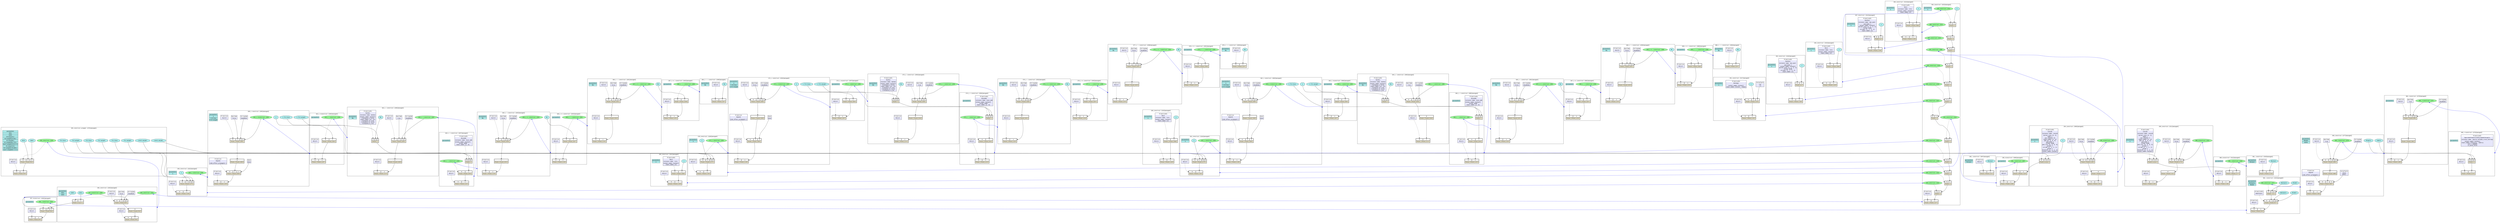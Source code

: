 digraph mindspore {
compound=true
subgraph cluster_0x15996e0f8f0{
id=cluster_0x15996e0f8f0
label="255_construct_wrapper.1276[managed]"
fontname="Courier New"
node0x15996caadd0_0[fontname="Courier New",shape=plaintext,label=<<table port='core'>
<tr><td port='0'>0</td><td port='1'>1</td></tr>
<tr><td colspan='2' bgcolor='cornsilk'>CNode([CNode]934)</td></tr>
</table>>,]
node0x15996cab030_0[fontname="Courier New",shape=plaintext,label=<<table port='core'>
<tr><td port='0'>0</td><td port='1'>1</td><td port='2'>2</td></tr>
<tr><td colspan='3' bgcolor='cornsilk'>CNode([CNode]933)</td></tr>
</table>>,]
node0x1599578b5e0_0[fontname="Courier New",shape=plaintext,label=<<table port='core' cellborder='0' cellspacing='2' bgcolor='lavender'><tr><td bgcolor='white'>Primitive</td></tr><tr><td>Return</td></tr><tr><td align='left'></td></tr></table>>,]
node0x159956a7c50_1[fontname="Courier New",shape=oval,label="256_construct.1325",style=filled,fillcolor=palegreen,URL="#cluster_0x15996e22f38",]
node0x159969d4b50_2[fontname="Courier New",shape=octagon,label="data",style=filled,fillcolor=paleturquoise,]
node0x159969d3150_3[fontname="Courier New",shape=octagon,label="label",style=filled,fillcolor=paleturquoise,]
node0x159969d10d0_37[fontname="Courier New",shape=octagon,label="conv1.weight",style=filled,fillcolor=paleturquoise,]
node0x159969d37d0_55[fontname="Courier New",shape=octagon,label="conv2.weight",style=filled,fillcolor=paleturquoise,]
node0x159969d3ff0_71[fontname="Courier New",shape=octagon,label="fc1.bias",style=filled,fillcolor=paleturquoise,]
node0x159969d4190_72[fontname="Courier New",shape=octagon,label="fc1.weight",style=filled,fillcolor=paleturquoise,]
node0x159969d3630_119[fontname="Courier New",shape=octagon,label="fc2.bias",style=filled,fillcolor=paleturquoise,]
node0x159969d4cf0_120[fontname="Courier New",shape=octagon,label="fc2.weight",style=filled,fillcolor=paleturquoise,]
node0x159969d32f0_167[fontname="Courier New",shape=octagon,label="fc3.bias",style=filled,fillcolor=paleturquoise,]
node0x159969d6f10_168[fontname="Courier New",shape=octagon,label="fc3.weight",style=filled,fillcolor=paleturquoise,]
parameters_0x15996e0f8f0[shape=plaintext label=<<table bgcolor='paleturquoise' cellspacing='0' cellborder='1' border='0'><tr><td>parameters</td></tr><tr><td>data</td></tr><tr><td>label</td></tr><tr><td>fc3.bias[10,]</td></tr><tr><td>fc3.weight[10,84,]</td></tr><tr><td>fc2.bias[84,]</td></tr><tr><td>fc2.weight[84,120,]</td></tr><tr><td>conv2.weight[16,6,5,5,]</td></tr><tr><td>fc1.bias[120,]</td></tr><tr><td>fc1.weight[120,400,]</td></tr><tr><td>conv1.weight[6,1,5,5,]</td></tr>
</table>>,];}
subgraph cluster_0x15996e22f30{
id=cluster_0x15996e22f30
label="256_construct.1325[managed]"
fontname="Courier New"
node0x15996cab290_0[fontname="Courier New",shape=plaintext,label=<<table port='core'>
<tr><td port='0'>0</td><td port='1'>1</td></tr>
<tr><td colspan='2' bgcolor='cornsilk'>CNode([CNode]935)</td></tr>
</table>>,]
node0x15996ca34b0_0[fontname="Courier New",shape=plaintext,label=<<table port='core'>
<tr><td port='0'>0</td></tr>
<tr><td colspan='1' bgcolor='cornsilk'>CNode([CNode]932)</td></tr>
</table>>,]
node0x15996ca5390_0[fontname="Courier New",shape=plaintext,label=<<table port='core'>
<tr><td port='0'>0</td><td port='1'>1</td><td port='2'>2</td><td port='3'>3</td></tr>
<tr><td colspan='4' bgcolor='cornsilk'>CNode([CNode]929)</td></tr>
</table>>,]
node0x15996cab4f0_0[fontname="Courier New",shape=plaintext,label=<<table port='core'>
<tr><td port='0'>0</td><td port='1'>1</td></tr>
<tr><td colspan='2' bgcolor='cornsilk'>CNode(outputs)</td></tr>
</table>>,]
node0x15995793080_4[fontname="Courier New",shape=plaintext,label=<<table port='core' cellborder='0' cellspacing='2' bgcolor='lavender'><tr><td bgcolor='white'>Primitive</td></tr><tr><td>Return</td></tr><tr><td align='left'></td></tr></table>>,]
node0x15995792f60_5[fontname="Courier New",shape=plaintext,label=<<table port='core' cellborder='0' cellspacing='2' bgcolor='lavender'><tr><td bgcolor='white'>Primitive</td></tr><tr><td>Switch</td></tr><tr><td align='left'></td></tr></table>>,]
node0x15995792540_6[fontname="Courier New",shape=plaintext,label=<<table port='core' cellborder='0' cellspacing='2' bgcolor='lavender'><tr><td bgcolor='white'>BoolImm</td></tr><tr><td>false</td></tr></table>>,]
node0x15995794040_7[fontname="Courier New",shape=plaintext,label=<<table port='core' cellborder='0' cellspacing='2' bgcolor='lavender'><tr><td bgcolor='white'>StringImm</td></tr><tr><td>DeadNode</td></tr></table>>,]
node0x159956a7e90_8[fontname="Courier New",shape=oval,label="257_✗construct.1326",style=filled,fillcolor=palegreen,URL="#cluster_0x15996e24a98",]
node0x159969d5030_11[fontname="Courier New",shape=octagon,label="label",style=filled,fillcolor=paleturquoise,]
node0x15992c89db0_12[fontname="Courier New",shape=oval,label="258_construct.1323",style=filled,fillcolor=palegreen,URL="#cluster_0x15996e24f28",]
node0x159969d4e90_13[fontname="Courier New",shape=octagon,label="data",style=filled,fillcolor=paleturquoise,]
parameters_0x15996e22f30[shape=plaintext label=<<table bgcolor='paleturquoise' cellspacing='0' cellborder='1' border='0'><tr><td>parameters</td></tr><tr><td>data</td></tr><tr><td>label</td></tr></table>>,];}
subgraph cluster_0x15996e24a90{
id=cluster_0x15996e24a90
label="257_✗construct.1326[managed]"
fontname="Courier New"
node0x15996cab750_0[fontname="Courier New",shape=plaintext,label=<<table port='core'>
<tr><td port='0'>0</td><td port='1'>1</td></tr>
<tr><td colspan='2' bgcolor='cornsilk'>CNode([CNode]943)</td></tr>
</table>>,]
node0x15996ca3970_0[fontname="Courier New",shape=plaintext,label=<<table port='core'>
<tr><td port='0'>0</td><td port='1'>1</td><td port='2'>2</td></tr>
<tr><td colspan='3' bgcolor='cornsilk'>CNode([CNode]928)</td></tr>
</table>>,]
node0x15995790da0_9[fontname="Courier New",shape=plaintext,label=<<table port='core' cellborder='0' cellspacing='2' bgcolor='lavender'><tr><td bgcolor='white'>Primitive</td></tr><tr><td>Return</td></tr><tr><td align='left'></td></tr></table>>,]
node0x15992c8b790_10[fontname="Courier New",shape=oval,label="302_↓construct.1324",style=filled,fillcolor=palegreen,URL="#cluster_0x15996e2d808",]
parameters_0x15996e24a90[shape=plaintext label=<<table bgcolor='paleturquoise' cellspacing='0' cellborder='1' border='0'><tr><td>parameters</td></tr></table>>,];}
subgraph cluster_0x15996e24f20{
id=cluster_0x15996e24f20
label="258_construct.1323[managed]"
fontname="Courier New"
node0x15996cab9b0_0[fontname="Courier New",shape=plaintext,label=<<table port='core'>
<tr><td port='0'>0</td><td port='1'>1</td></tr>
<tr><td colspan='2' bgcolor='cornsilk'>CNode([CNode]1187)</td></tr>
</table>>,]
node0x15996ca3bd0_0[fontname="Courier New",shape=plaintext,label=<<table port='core'>
<tr><td port='0'>0</td><td port='1'>1</td></tr>
<tr><td colspan='2' bgcolor='cornsilk'>CNode(x)</td></tr>
</table>>,]
node0x15996cabc10_0[fontname="Courier New",shape=plaintext,label=<<table port='core'>
<tr><td port='0'>0</td><td port='1'>1</td></tr>
<tr><td colspan='2' bgcolor='cornsilk'>CNode(x)</td></tr>
</table>>,]
node0x15996cabe70_0[fontname="Courier New",shape=plaintext,label=<<table port='core'>
<tr><td port='0'>0</td><td port='1'>1</td></tr>
<tr><td colspan='2' bgcolor='cornsilk'>CNode(x)</td></tr>
</table>>,]
node0x15996ca5ab0_0[fontname="Courier New",shape=plaintext,label=<<table port='core'>
<tr><td port='0'>0</td><td port='1'>1</td></tr>
<tr><td colspan='2' bgcolor='cornsilk'>CNode(x)</td></tr>
</table>>,]
node0x15996ca5d10_0[fontname="Courier New",shape=plaintext,label=<<table port='core'>
<tr><td port='0'>0</td><td port='1'>1</td></tr>
<tr><td colspan='2' bgcolor='cornsilk'>CNode(x)</td></tr>
</table>>,]
node0x15996ca6690_0[fontname="Courier New",shape=plaintext,label=<<table port='core'>
<tr><td port='0'>0</td><td port='1'>1</td></tr>
<tr><td colspan='2' bgcolor='cornsilk'>CNode(x)</td></tr>
</table>>,]
node0x15996cb1fd0_0[fontname="Courier New",shape=plaintext,label=<<table port='core'>
<tr><td port='0'>0</td><td port='1'>1</td></tr>
<tr><td colspan='2' bgcolor='cornsilk'>CNode(x)</td></tr>
</table>>,]
node0x15996cadaf0_0[fontname="Courier New",shape=plaintext,label=<<table port='core'>
<tr><td port='0'>0</td><td port='1'>1</td></tr>
<tr><td colspan='2' bgcolor='cornsilk'>CNode(x)</td></tr>
</table>>,]
node0x15996caf9d0_0[fontname="Courier New",shape=plaintext,label=<<table port='core'>
<tr><td port='0'>0</td><td port='1'>1</td></tr>
<tr><td colspan='2' bgcolor='cornsilk'>CNode(x)</td></tr>
</table>>,]
node0x15996cb1b10_0[fontname="Courier New",shape=plaintext,label=<<table port='core'>
<tr><td port='0'>0</td><td port='1'>1</td></tr>
<tr><td colspan='2' bgcolor='cornsilk'>CNode(x)</td></tr>
</table>>,]
node0x15996cb2bb0_0[fontname="Courier New",shape=plaintext,label=<<table port='core'>
<tr><td port='0'>0</td><td port='1'>1</td></tr>
<tr><td colspan='2' bgcolor='cornsilk'>CNode(x)</td></tr>
</table>>,]
node0x15996cb2230_0[fontname="Courier New",shape=plaintext,label=<<table port='core'>
<tr><td port='0'>0</td><td port='1'>1</td></tr>
<tr><td colspan='2' bgcolor='cornsilk'>CNode(x)</td></tr>
</table>>,]
node0x15995794280_14[fontname="Courier New",shape=plaintext,label=<<table port='core' cellborder='0' cellspacing='2' bgcolor='lavender'><tr><td bgcolor='white'>Primitive</td></tr><tr><td>Return</td></tr><tr><td align='left'></td></tr></table>>,]
node0x15995792420_15[fontname="Courier New",shape=oval,label="259_construct.1322",style=filled,fillcolor=palegreen,URL="#cluster_0x15996e233c8",]
node0x15992acc9f0_16[fontname="Courier New",shape=oval,label="269_construct.1321",style=filled,fillcolor=palegreen,URL="#cluster_0x15996e1eac8",]
node0x15992acb130_17[fontname="Courier New",shape=oval,label="270_construct.1320",style=filled,fillcolor=palegreen,URL="#cluster_0x15996e26a88",]
node0x15992ad0350_18[fontname="Courier New",shape=oval,label="280_construct.1319",style=filled,fillcolor=palegreen,URL="#cluster_0x15996e28a78",]
node0x1598dd10ff0_19[fontname="Courier New",shape=oval,label="281_construct.1318",style=filled,fillcolor=palegreen,URL="#cluster_0x15996e28f08",]
node0x1598dd0ee30_20[fontname="Courier New",shape=oval,label="291_construct.1317",style=filled,fillcolor=palegreen,URL="#cluster_0x15996e33348",]
node0x15996905760_21[fontname="Courier New",shape=oval,label="292_construct.1316",style=filled,fillcolor=palegreen,URL="#cluster_0x15996e2d378",]
node0x1598d29d010_22[fontname="Courier New",shape=oval,label="293_construct.1315",style=filled,fillcolor=palegreen,URL="#cluster_0x15996e2f368",]
node0x1598e67aff0_23[fontname="Courier New",shape=oval,label="294_construct.1308",style=filled,fillcolor=palegreen,URL="#cluster_0x15996e2cee8",]
node0x1598771a6e0_24[fontname="Courier New",shape=oval,label="297_construct.1314",style=filled,fillcolor=palegreen,URL="#cluster_0x15996e2c138",]
node0x15995791fa0_25[fontname="Courier New",shape=oval,label="298_construct.1313",style=filled,fillcolor=palegreen,URL="#cluster_0x15996e30a38",]
node0x15992c87530_26[fontname="Courier New",shape=oval,label="299_construct.1311",style=filled,fillcolor=palegreen,URL="#cluster_0x15996e32108",]
node0x159969d08b0_27[fontname="Courier New",shape=octagon,label="x",style=filled,fillcolor=paleturquoise,]
parameters_0x15996e24f20[shape=plaintext label=<<table bgcolor='paleturquoise' cellspacing='0' cellborder='1' border='0'><tr><td>parameters</td></tr><tr><td>x</td></tr></table>>,];}
subgraph cluster_0x15996e32100{
id=cluster_0x15996e32100
label="299_construct.1311[managed]"
fontname="Courier New"
node0x15996d5a5d0_0[fontname="Courier New",shape=plaintext,label=<<table port='core'>
<tr><td port='0'>0</td><td port='1'>1</td></tr>
<tr><td colspan='2' bgcolor='cornsilk'>CNode([CNode]1188)</td></tr>
</table>>,]
node0x15996d5d7b0_0[fontname="Courier New",shape=plaintext,label=<<table port='core'>
<tr><td port='0'>0</td></tr>
<tr><td colspan='1' bgcolor='cornsilk'>CNode([CNode]1181)</td></tr>
</table>>,]
node0x15996d560f0_0[fontname="Courier New",shape=plaintext,label=<<table port='core'>
<tr><td port='0'>0</td><td port='1'>1</td><td port='2'>2</td><td port='3'>3</td></tr>
<tr><td colspan='4' bgcolor='cornsilk'>CNode([CNode]1178)</td></tr>
</table>>,]
node0x15996d57d70_0[fontname="Courier New",shape=plaintext,label=<<table port='core'>
<tr><td port='0'>0</td><td port='1'>1</td><td port='2'>2</td></tr>
<tr><td colspan='3' bgcolor='cornsilk'>CNode(output)</td></tr>
</table>>,]
node0x1599578fcc0_28[fontname="Courier New",shape=plaintext,label=<<table port='core' cellborder='0' cellspacing='2' bgcolor='lavender'><tr><td bgcolor='white'>Primitive</td></tr><tr><td>Return</td></tr><tr><td align='left'></td></tr></table>>,]
node0x159957929c0_29[fontname="Courier New",shape=plaintext,label=<<table port='core' cellborder='0' cellspacing='2' bgcolor='lavender'><tr><td bgcolor='white'>Primitive</td></tr><tr><td>Switch</td></tr><tr><td align='left'></td></tr></table>>,]
node0x15995793500_30[fontname="Courier New",shape=plaintext,label=<<table port='core' cellborder='0' cellspacing='2' bgcolor='lavender'><tr><td bgcolor='white'>BoolImm</td></tr><tr><td>false</td></tr></table>>,]
node0x1598cb89de0_31[fontname="Courier New",shape=plaintext,label=<<table port='core' cellborder='0' cellspacing='2' bgcolor='lavender'><tr><td bgcolor='white'>StringImm</td></tr><tr><td>DeadNode</td></tr></table>>,]
node0x15992c89a50_32[fontname="Courier New",shape=oval,label="300_✗construct.1312",style=filled,fillcolor=palegreen,URL="#cluster_0x15996e31c78",]
node0x1598cb85ee0_35[fontname="Courier New",shape=plaintext,label=<<table port='core' cellborder='0' cellspacing='2' bgcolor='lavender'><tr><td bgcolor='white'>PrimitivePy</td></tr><tr><td>Conv2D</td></tr><tr><td align='left'>instance name: conv2d<br/></td></tr><tr><td align='left'>kernel_size (5, 5)<br/>mode 1<br/>out_channel 6<br/>input_names [x, w]<br/>pad (0, 0, 0, 0)<br/>pad_mode 2<br/>format NCHW<br/>pad_list (0, 0, 0, 0)<br/>groups 1<br/>stride (1, 1, 1, 1)<br/>group 1<br/>dilation (1, 1, 1, 1)<br/>output_names [output]</td></tr></table>>,]
node0x159969dc530_36[fontname="Courier New",shape=octagon,label="x",style=filled,fillcolor=paleturquoise,]
parameters_0x15996e32100[shape=plaintext label=<<table bgcolor='paleturquoise' cellspacing='0' cellborder='1' border='0'><tr><td>parameters</td></tr><tr><td>x</td></tr></table>>,];}
subgraph cluster_0x15996e31c70{
id=cluster_0x15996e31c70
label="300_✗construct.1312[managed]"
fontname="Courier New"
node0x15996d59530_0[fontname="Courier New",shape=plaintext,label=<<table port='core'>
<tr><td port='0'>0</td><td port='1'>1</td></tr>
<tr><td colspan='2' bgcolor='cornsilk'>CNode([CNode]1198)</td></tr>
</table>>,]
node0x15996d5c970_0[fontname="Courier New",shape=plaintext,label=<<table port='core'>
<tr><td port='0'>0</td><td port='1'>1</td></tr>
<tr><td colspan='2' bgcolor='cornsilk'>CNode([CNode]1177)</td></tr>
</table>>,]
node0x1598cb8b100_33[fontname="Courier New",shape=plaintext,label=<<table port='core' cellborder='0' cellspacing='2' bgcolor='lavender'><tr><td bgcolor='white'>Primitive</td></tr><tr><td>Return</td></tr><tr><td align='left'></td></tr></table>>,]
node0x15992c8b670_34[fontname="Courier New",shape=oval,label="301_↓construct.1310",style=filled,fillcolor=palegreen,URL="#cluster_0x15996e32a28",]
parameters_0x15996e31c70[shape=plaintext label=<<table bgcolor='paleturquoise' cellspacing='0' cellborder='1' border='0'><tr><td>parameters</td></tr></table>>,];}
subgraph cluster_0x15996e32a20{
id=cluster_0x15996e32a20
label="301_↓construct.1310[managed]"
fontname="Courier New"
node0x15996d5a110_0[fontname="Courier New",shape=plaintext,label=<<table port='core'>
<tr><td port='0'>0</td><td port='1'>1</td></tr>
<tr><td colspan='2' bgcolor='cornsilk'>CNode([CNode]1210)</td></tr>
</table>>,]
node0x15992c87ad0_38[fontname="Courier New",shape=plaintext,label=<<table port='core' cellborder='0' cellspacing='2' bgcolor='lavender'><tr><td bgcolor='white'>Primitive</td></tr><tr><td>Return</td></tr><tr><td align='left'></td></tr></table>>,]
node0x159969d9e30_39[fontname="Courier New",shape=octagon,label="Φoutput",style=filled,fillcolor=paleturquoise,]
parameters_0x15996e32a20[shape=plaintext label=<<table bgcolor='paleturquoise' cellspacing='0' cellborder='1' border='0'><tr><td>parameters</td></tr><tr><td>Φoutput</td></tr></table>>,];}
subgraph cluster_0x15996e30a30{
id=cluster_0x15996e30a30
label="298_construct.1313[managed]"
fontname="Courier New"
node0x15996d5c250_0[fontname="Courier New",shape=plaintext,label=<<table port='core'>
<tr><td port='0'>0</td><td port='1'>1</td></tr>
<tr><td colspan='2' bgcolor='cornsilk'>CNode([CNode]1189)</td></tr>
</table>>,]
node0x15996d5b1b0_0[fontname="Courier New",shape=plaintext,label=<<table port='core'>
<tr><td port='0'>0</td><td port='1'>1</td></tr>
<tr><td colspan='2' bgcolor='cornsilk'>CNode([CNode]1060)</td></tr>
</table>>,]
node0x15995791e80_40[fontname="Courier New",shape=plaintext,label=<<table port='core' cellborder='0' cellspacing='2' bgcolor='lavender'><tr><td bgcolor='white'>Primitive</td></tr><tr><td>Return</td></tr><tr><td align='left'></td></tr></table>>,]
node0x159957931a0_41[fontname="Courier New",shape=plaintext,label=<<table port='core' cellborder='0' cellspacing='2' bgcolor='lavender'><tr><td bgcolor='white'>PrimitivePy</td></tr><tr><td>ReLU</td></tr><tr><td align='left'>instance name: relu<br/></td></tr><tr><td align='left'>output_names [output]<br/>input_names [x]</td></tr></table>>,]
node0x159969dbeb0_42[fontname="Courier New",shape=octagon,label="x",style=filled,fillcolor=paleturquoise,]
parameters_0x15996e30a30[shape=plaintext label=<<table bgcolor='paleturquoise' cellspacing='0' cellborder='1' border='0'><tr><td>parameters</td></tr><tr><td>x</td></tr></table>>,];}
subgraph cluster_0x15996e2c130{
id=cluster_0x15996e2c130
label="297_construct.1314[managed]"
fontname="Courier New"
node0x15996d51e70_0[fontname="Courier New",shape=plaintext,label=<<table port='core'>
<tr><td port='0'>0</td><td port='1'>1</td></tr>
<tr><td colspan='2' bgcolor='cornsilk'>CNode([CNode]1190)</td></tr>
</table>>,]
node0x15996d565b0_0[fontname="Courier New",shape=plaintext,label=<<table port='core'>
<tr><td port='0'>0</td><td port='1'>1</td></tr>
<tr><td colspan='2' bgcolor='cornsilk'>CNode(out)</td></tr>
</table>>,]
node0x1598771a140_43[fontname="Courier New",shape=plaintext,label=<<table port='core' cellborder='0' cellspacing='2' bgcolor='lavender'><tr><td bgcolor='white'>Primitive</td></tr><tr><td>Return</td></tr><tr><td align='left'></td></tr></table>>,]
node0x1598771b7c0_44[fontname="Courier New",shape=plaintext,label=<<table port='core' cellborder='0' cellspacing='2' bgcolor='lavender'><tr><td bgcolor='white'>PrimitivePy</td></tr><tr><td>MaxPool</td></tr><tr><td align='left'>instance name: max_pool<br/></td></tr><tr><td align='left'>pad_mode 2<br/>output_names [output]<br/>kernel_size (1, 1, 2, 2)<br/>format NCHW<br/>strides (1, 1, 2, 2)<br/>input_names [x]</td></tr></table>>,]
node0x159969d8770_45[fontname="Courier New",shape=octagon,label="x",style=filled,fillcolor=paleturquoise,]
parameters_0x15996e2c130[shape=plaintext label=<<table bgcolor='paleturquoise' cellspacing='0' cellborder='1' border='0'><tr><td>parameters</td></tr><tr><td>x</td></tr></table>>,];}
subgraph cluster_0x15996e2cee0{
id=cluster_0x15996e2cee0
label="294_construct.1308[managed]"
fontname="Courier New"
node0x15996d4ec90_0[fontname="Courier New",shape=plaintext,label=<<table port='core'>
<tr><td port='0'>0</td><td port='1'>1</td></tr>
<tr><td colspan='2' bgcolor='cornsilk'>CNode([CNode]1191)</td></tr>
</table>>,]
node0x15996d501f0_0[fontname="Courier New",shape=plaintext,label=<<table port='core'>
<tr><td port='0'>0</td></tr>
<tr><td colspan='1' bgcolor='cornsilk'>CNode([CNode]1172)</td></tr>
</table>>,]
node0x15996d50dd0_0[fontname="Courier New",shape=plaintext,label=<<table port='core'>
<tr><td port='0'>0</td><td port='1'>1</td><td port='2'>2</td><td port='3'>3</td></tr>
<tr><td colspan='4' bgcolor='cornsilk'>CNode([CNode]1169)</td></tr>
</table>>,]
node0x15996d4fad0_0[fontname="Courier New",shape=plaintext,label=<<table port='core'>
<tr><td port='0'>0</td><td port='1'>1</td><td port='2'>2</td></tr>
<tr><td colspan='3' bgcolor='cornsilk'>CNode(output)</td></tr>
</table>>,]
node0x1598d29ccb0_46[fontname="Courier New",shape=plaintext,label=<<table port='core' cellborder='0' cellspacing='2' bgcolor='lavender'><tr><td bgcolor='white'>Primitive</td></tr><tr><td>Return</td></tr><tr><td align='left'></td></tr></table>>,]
node0x1598d29b090_47[fontname="Courier New",shape=plaintext,label=<<table port='core' cellborder='0' cellspacing='2' bgcolor='lavender'><tr><td bgcolor='white'>Primitive</td></tr><tr><td>Switch</td></tr><tr><td align='left'></td></tr></table>>,]
node0x1598d29dc70_48[fontname="Courier New",shape=plaintext,label=<<table port='core' cellborder='0' cellspacing='2' bgcolor='lavender'><tr><td bgcolor='white'>BoolImm</td></tr><tr><td>false</td></tr></table>>,]
node0x1598d2a0f10_49[fontname="Courier New",shape=plaintext,label=<<table port='core' cellborder='0' cellspacing='2' bgcolor='lavender'><tr><td bgcolor='white'>StringImm</td></tr><tr><td>DeadNode</td></tr></table>>,]
node0x1598e67f910_50[fontname="Courier New",shape=oval,label="295_✗construct.1309",style=filled,fillcolor=palegreen,URL="#cluster_0x15996e32598",]
node0x1598e67fb50_53[fontname="Courier New",shape=plaintext,label=<<table port='core' cellborder='0' cellspacing='2' bgcolor='lavender'><tr><td bgcolor='white'>PrimitivePy</td></tr><tr><td>Conv2D</td></tr><tr><td align='left'>instance name: conv2d<br/></td></tr><tr><td align='left'>kernel_size (5, 5)<br/>mode 1<br/>out_channel 16<br/>input_names [x, w]<br/>pad (0, 0, 0, 0)<br/>pad_mode 2<br/>format NCHW<br/>pad_list (0, 0, 0, 0)<br/>groups 1<br/>stride (1, 1, 1, 1)<br/>group 1<br/>dilation (1, 1, 1, 1)<br/>output_names [output]</td></tr></table>>,]
node0x159969db4f0_54[fontname="Courier New",shape=octagon,label="x",style=filled,fillcolor=paleturquoise,]
parameters_0x15996e2cee0[shape=plaintext label=<<table bgcolor='paleturquoise' cellspacing='0' cellborder='1' border='0'><tr><td>parameters</td></tr><tr><td>x</td></tr></table>>,];}
subgraph cluster_0x15996e32590{
id=cluster_0x15996e32590
label="295_✗construct.1309[managed]"
fontname="Courier New"
node0x15996d4eef0_0[fontname="Courier New",shape=plaintext,label=<<table port='core'>
<tr><td port='0'>0</td><td port='1'>1</td></tr>
<tr><td colspan='2' bgcolor='cornsilk'>CNode([CNode]1200)</td></tr>
</table>>,]
node0x15996d4f3b0_0[fontname="Courier New",shape=plaintext,label=<<table port='core'>
<tr><td port='0'>0</td><td port='1'>1</td></tr>
<tr><td colspan='2' bgcolor='cornsilk'>CNode([CNode]1168)</td></tr>
</table>>,]
node0x1598e680f90_51[fontname="Courier New",shape=plaintext,label=<<table port='core' cellborder='0' cellspacing='2' bgcolor='lavender'><tr><td bgcolor='white'>Primitive</td></tr><tr><td>Return</td></tr><tr><td align='left'></td></tr></table>>,]
node0x1598e679850_52[fontname="Courier New",shape=oval,label="296_↓construct.1307",style=filled,fillcolor=palegreen,URL="#cluster_0x15996e2f7f8",]
parameters_0x15996e32590[shape=plaintext label=<<table bgcolor='paleturquoise' cellspacing='0' cellborder='1' border='0'><tr><td>parameters</td></tr></table>>,];}
subgraph cluster_0x15996e2f7f0{
id=cluster_0x15996e2f7f0
label="296_↓construct.1307[managed]"
fontname="Courier New"
node0x15996d4f870_0[fontname="Courier New",shape=plaintext,label=<<table port='core'>
<tr><td port='0'>0</td><td port='1'>1</td></tr>
<tr><td colspan='2' bgcolor='cornsilk'>CNode([CNode]1211)</td></tr>
</table>>,]
node0x1598e678d10_56[fontname="Courier New",shape=plaintext,label=<<table port='core' cellborder='0' cellspacing='2' bgcolor='lavender'><tr><td bgcolor='white'>Primitive</td></tr><tr><td>Return</td></tr><tr><td align='left'></td></tr></table>>,]
node0x159969d85d0_57[fontname="Courier New",shape=octagon,label="Φoutput",style=filled,fillcolor=paleturquoise,]
parameters_0x15996e2f7f0[shape=plaintext label=<<table bgcolor='paleturquoise' cellspacing='0' cellborder='1' border='0'><tr><td>parameters</td></tr><tr><td>Φoutput</td></tr></table>>,];}
subgraph cluster_0x15996e2f360{
id=cluster_0x15996e2f360
label="293_construct.1315[managed]"
fontname="Courier New"
node0x15996d53630_0[fontname="Courier New",shape=plaintext,label=<<table port='core'>
<tr><td port='0'>0</td><td port='1'>1</td></tr>
<tr><td colspan='2' bgcolor='cornsilk'>CNode([CNode]1189)</td></tr>
</table>>,]
node0x15996d4f610_0[fontname="Courier New",shape=plaintext,label=<<table port='core'>
<tr><td port='0'>0</td><td port='1'>1</td></tr>
<tr><td colspan='2' bgcolor='cornsilk'>CNode([CNode]1060)</td></tr>
</table>>,]
node0x15996904440_58[fontname="Courier New",shape=plaintext,label=<<table port='core' cellborder='0' cellspacing='2' bgcolor='lavender'><tr><td bgcolor='white'>Primitive</td></tr><tr><td>Return</td></tr><tr><td align='left'></td></tr></table>>,]
node0x159969047a0_59[fontname="Courier New",shape=plaintext,label=<<table port='core' cellborder='0' cellspacing='2' bgcolor='lavender'><tr><td bgcolor='white'>PrimitivePy</td></tr><tr><td>ReLU</td></tr><tr><td align='left'>instance name: relu<br/></td></tr><tr><td align='left'>output_names [output]<br/>input_names [x]</td></tr></table>>,]
node0x159969d73f0_60[fontname="Courier New",shape=octagon,label="x",style=filled,fillcolor=paleturquoise,]
parameters_0x15996e2f360[shape=plaintext label=<<table bgcolor='paleturquoise' cellspacing='0' cellborder='1' border='0'><tr><td>parameters</td></tr><tr><td>x</td></tr></table>>,];}
subgraph cluster_0x15996e2d370{
id=cluster_0x15996e2d370
label="292_construct.1316[managed]"
fontname="Courier New"
node0x15996d4ff90_0[fontname="Courier New",shape=plaintext,label=<<table port='core'>
<tr><td port='0'>0</td><td port='1'>1</td></tr>
<tr><td colspan='2' bgcolor='cornsilk'>CNode([CNode]1190)</td></tr>
</table>>,]
node0x15996d4ea30_0[fontname="Courier New",shape=plaintext,label=<<table port='core'>
<tr><td port='0'>0</td><td port='1'>1</td></tr>
<tr><td colspan='2' bgcolor='cornsilk'>CNode(out)</td></tr>
</table>>,]
node0x15996906840_61[fontname="Courier New",shape=plaintext,label=<<table port='core' cellborder='0' cellspacing='2' bgcolor='lavender'><tr><td bgcolor='white'>Primitive</td></tr><tr><td>Return</td></tr><tr><td align='left'></td></tr></table>>,]
node0x15996908340_62[fontname="Courier New",shape=plaintext,label=<<table port='core' cellborder='0' cellspacing='2' bgcolor='lavender'><tr><td bgcolor='white'>PrimitivePy</td></tr><tr><td>MaxPool</td></tr><tr><td align='left'>instance name: max_pool<br/></td></tr><tr><td align='left'>pad_mode 2<br/>output_names [output]<br/>kernel_size (1, 1, 2, 2)<br/>format NCHW<br/>strides (1, 1, 2, 2)<br/>input_names [x]</td></tr></table>>,]
node0x159969da310_63[fontname="Courier New",shape=octagon,label="x",style=filled,fillcolor=paleturquoise,]
parameters_0x15996e2d370[shape=plaintext label=<<table bgcolor='paleturquoise' cellspacing='0' cellborder='1' border='0'><tr><td>parameters</td></tr><tr><td>x</td></tr></table>>,];}
subgraph cluster_0x15996e33340{
id=cluster_0x15996e33340
label="291_construct.1317[managed]"
fontname="Courier New"
node0x15996d4f150_0[fontname="Courier New",shape=plaintext,label=<<table port='core'>
<tr><td port='0'>0</td><td port='1'>1</td></tr>
<tr><td colspan='2' bgcolor='cornsilk'>CNode([CNode]1192)</td></tr>
</table>>,]
node0x15996d4d730_0[fontname="Courier New",shape=plaintext,label=<<table port='core'>
<tr><td port='0'>0</td><td port='1'>1</td><td port='2'>2</td></tr>
<tr><td colspan='3' bgcolor='cornsilk'>CNode([CNode]1163)</td></tr>
</table>>,]
node0x1598dd11590_64[fontname="Courier New",shape=plaintext,label=<<table port='core' cellborder='0' cellspacing='2' bgcolor='lavender'><tr><td bgcolor='white'>Primitive</td></tr><tr><td>Return</td></tr><tr><td align='left'></td></tr></table>>,]
node0x1598dd118f0_65[fontname="Courier New",shape=plaintext,label=<<table port='core' cellborder='0' cellspacing='2' bgcolor='lavender'><tr><td bgcolor='white'>PrimitivePy</td></tr><tr><td>Reshape</td></tr><tr><td align='left'></td></tr><tr><td align='left'>output_names [output]<br/>input_names [tensor, shape]</td></tr></table>>,]
node0x159969db1b0_66[fontname="Courier New",shape=octagon,label="x",style=filled,fillcolor=paleturquoise,]
node0x1598dd0e9b0_67[fontname="Courier New",shape=plaintext,label=<<table port='core' cellborder='0' cellspacing='2' bgcolor='lavender'><tr><td bgcolor='white'>ValueTuple</td></tr><tr><td>(32<br/>-1)</td></tr></table>>,]
parameters_0x15996e33340[shape=plaintext label=<<table bgcolor='paleturquoise' cellspacing='0' cellborder='1' border='0'><tr><td>parameters</td></tr><tr><td>x</td></tr></table>>,];}
subgraph cluster_0x15996e28f00{
id=cluster_0x15996e28f00
label="281_construct.1318[managed]"
fontname="Courier New"
node0x15996d4bd10_0[fontname="Courier New",shape=plaintext,label=<<table port='core'>
<tr><td port='0'>0</td><td port='1'>1</td></tr>
<tr><td colspan='2' bgcolor='cornsilk'>CNode([CNode]1193)</td></tr>
</table>>,]
node0x15996d4bf70_0[fontname="Courier New",shape=plaintext,label=<<table port='core'>
<tr><td port='0'>0</td><td port='1'>1</td><td port='2'>2</td><td port='3'>3</td></tr>
<tr><td colspan='4' bgcolor='cornsilk'>CNode([CNode]1275)</td></tr>
</table>>,]
node0x15992ace850_68[fontname="Courier New",shape=plaintext,label=<<table port='core' cellborder='0' cellspacing='2' bgcolor='lavender'><tr><td bgcolor='white'>Primitive</td></tr><tr><td>Return</td></tr><tr><td align='left'></td></tr></table>>,]
node0x1598dd0c910_69[fontname="Courier New",shape=oval,label="282_L-construct.1303",style=filled,fillcolor=palegreen,URL="#cluster_0x15996e2aa68",]
node0x159969d80f0_70[fontname="Courier New",shape=octagon,label="x",style=filled,fillcolor=paleturquoise,]
parameters_0x15996e28f00[shape=plaintext label=<<table bgcolor='paleturquoise' cellspacing='0' cellborder='1' border='0'><tr><td>parameters</td></tr><tr><td>x</td></tr></table>>,];}
subgraph cluster_0x15996e2aa60{
id=cluster_0x15996e2aa60
label="282_L-construct.1303[managed]"
fontname="Courier New"
node0x15996d46c50_0[fontname="Courier New",shape=plaintext,label=<<table port='core'>
<tr><td port='0'>0</td><td port='1'>1</td></tr>
<tr><td colspan='2' bgcolor='cornsilk'>CNode([CNode]1195)</td></tr>
</table>>,]
node0x15996d4c1d0_0[fontname="Courier New",shape=plaintext,label=<<table port='core'>
<tr><td port='0'>0</td><td port='1'>1</td><td port='2'>2</td></tr>
<tr><td colspan='3' bgcolor='cornsilk'>CNode([CNode]1059)</td></tr>
</table>>,]
node0x15996d53af0_0[fontname="Courier New",shape=plaintext,label=<<table port='core'>
<tr><td port='0'>0</td></tr>
<tr><td colspan='1' bgcolor='cornsilk'>CNode([CNode]1058)</td></tr>
</table>>,]
node0x15996d52f10_0[fontname="Courier New",shape=plaintext,label=<<table port='core'>
<tr><td port='0'>0</td><td port='1'>1</td><td port='2'>2</td><td port='3'>3</td></tr>
<tr><td colspan='4' bgcolor='cornsilk'>CNode([CNode]1055)</td></tr>
</table>>,]
node0x15992ad2bd0_73[fontname="Courier New",shape=plaintext,label=<<table port='core' cellborder='0' cellspacing='2' bgcolor='lavender'><tr><td bgcolor='white'>Primitive</td></tr><tr><td>Return</td></tr><tr><td align='left'></td></tr></table>>,]
node0x15992ad2e10_74[fontname="Courier New",shape=plaintext,label=<<table port='core' cellborder='0' cellspacing='2' bgcolor='lavender'><tr><td bgcolor='white'>Primitive</td></tr><tr><td>Depend</td></tr><tr><td align='left'></td></tr><tr><td align='left'>side_effect_propagate 1</td></tr></table>>,]
node0x15992ad2f30_75[fontname="Courier New",shape=plaintext,label=<<table port='core' cellborder='0' cellspacing='2' bgcolor='lavender'><tr><td bgcolor='white'>None</td></tr><tr><td>None</td></tr></table>>,]
node0x15992ad3050_76[fontname="Courier New",shape=plaintext,label=<<table port='core' cellborder='0' cellspacing='2' bgcolor='lavender'><tr><td bgcolor='white'>Primitive</td></tr><tr><td>Switch</td></tr><tr><td align='left'></td></tr></table>>,]
node0x15992ad2630_77[fontname="Courier New",shape=plaintext,label=<<table port='core' cellborder='0' cellspacing='2' bgcolor='lavender'><tr><td bgcolor='white'>BoolImm</td></tr><tr><td>false</td></tr></table>>,]
node0x15992ad2750_78[fontname="Courier New",shape=plaintext,label=<<table port='core' cellborder='0' cellspacing='2' bgcolor='lavender'><tr><td bgcolor='white'>StringImm</td></tr><tr><td>DeadNode</td></tr></table>>,]
node0x1598dd0e530_79[fontname="Courier New",shape=oval,label="283_L-✗construct.1306",style=filled,fillcolor=palegreen,URL="#cluster_0x15996e29398",]
node0x159969d8df0_82[fontname="Courier New",shape=octagon,label="x",style=filled,fillcolor=paleturquoise,]
node0x159969dacd0_91[fontname="Courier New",shape=octagon,label="L-fc3.bias",style=filled,fillcolor=paleturquoise,]
node0x159969dc390_94[fontname="Courier New",shape=octagon,label="L-fc3.weight",style=filled,fillcolor=paleturquoise,]
parameters_0x15996e2aa60[shape=plaintext label=<<table bgcolor='paleturquoise' cellspacing='0' cellborder='1' border='0'><tr><td>parameters</td></tr><tr><td>x</td></tr><tr><td>L-fc3.bias</td></tr><tr><td>L-fc3.weight</td></tr></table>>,];}
subgraph cluster_0x15996e29390{
id=cluster_0x15996e29390
label="283_L-✗construct.1306[managed]"
fontname="Courier New"
node0x15996d50450_0[fontname="Courier New",shape=plaintext,label=<<table port='core'>
<tr><td port='0'>0</td><td port='1'>1</td></tr>
<tr><td colspan='2' bgcolor='cornsilk'>CNode([CNode]1207)</td></tr>
</table>>,]
node0x15996d4cdb0_0[fontname="Courier New",shape=plaintext,label=<<table port='core'>
<tr><td port='0'>0</td><td port='1'>1</td></tr>
<tr><td colspan='2' bgcolor='cornsilk'>CNode([CNode]1054)</td></tr>
</table>>,]
node0x15992ad3170_80[fontname="Courier New",shape=plaintext,label=<<table port='core' cellborder='0' cellspacing='2' bgcolor='lavender'><tr><td bgcolor='white'>Primitive</td></tr><tr><td>Return</td></tr><tr><td align='left'></td></tr></table>>,]
node0x1598dd0cc70_81[fontname="Courier New",shape=oval,label="284_L-↓construct.1304",style=filled,fillcolor=palegreen,URL="#cluster_0x15996e2a5d8",]
parameters_0x15996e29390[shape=plaintext label=<<table bgcolor='paleturquoise' cellspacing='0' cellborder='1' border='0'><tr><td>parameters</td></tr></table>>,];}
subgraph cluster_0x15996e2a5d0{
id=cluster_0x15996e2a5d0
label="284_L-↓construct.1304[managed]"
fontname="Courier New"
node0x15996d4e0b0_0[fontname="Courier New",shape=plaintext,label=<<table port='core'>
<tr><td port='0'>0</td><td port='1'>1</td></tr>
<tr><td colspan='2' bgcolor='cornsilk'>CNode([CNode]1214)</td></tr>
</table>>,]
node0x15996d51750_0[fontname="Courier New",shape=plaintext,label=<<table port='core'>
<tr><td port='0'>0</td></tr>
<tr><td colspan='1' bgcolor='cornsilk'>CNode([CNode]1048)</td></tr>
</table>>,]
node0x15996d54210_0[fontname="Courier New",shape=plaintext,label=<<table port='core'>
<tr><td port='0'>0</td><td port='1'>1</td><td port='2'>2</td><td port='3'>3</td></tr>
<tr><td colspan='4' bgcolor='cornsilk'>CNode([CNode]1045)</td></tr>
</table>>,]
node0x15996d4e310_0[fontname="Courier New",shape=plaintext,label=<<table port='core'>
<tr><td port='0'>0</td><td port='1'>1</td><td port='2'>2</td></tr>
<tr><td colspan='3' bgcolor='cornsilk'>CNode(x)</td></tr>
</table>>,]
node0x15992ad2870_83[fontname="Courier New",shape=plaintext,label=<<table port='core' cellborder='0' cellspacing='2' bgcolor='lavender'><tr><td bgcolor='white'>Primitive</td></tr><tr><td>Return</td></tr><tr><td align='left'></td></tr></table>>,]
node0x15992ac64b0_84[fontname="Courier New",shape=plaintext,label=<<table port='core' cellborder='0' cellspacing='2' bgcolor='lavender'><tr><td bgcolor='white'>Primitive</td></tr><tr><td>Switch</td></tr><tr><td align='left'></td></tr></table>>,]
node0x15992ac81f0_85[fontname="Courier New",shape=plaintext,label=<<table port='core' cellborder='0' cellspacing='2' bgcolor='lavender'><tr><td bgcolor='white'>BoolImm</td></tr><tr><td>true</td></tr></table>>,]
node0x15992ac7c50_86[fontname="Courier New",shape=oval,label="285_L-✓↓construct.1305",style=filled,fillcolor=palegreen,URL="#cluster_0x15996e29828",]
node0x1598dd0c6d0_87[fontname="Courier New",shape=plaintext,label=<<table port='core' cellborder='0' cellspacing='2' bgcolor='lavender'><tr><td bgcolor='white'>StringImm</td></tr><tr><td>DeadNode</td></tr></table>>,]
node0x15992ac7590_92[fontname="Courier New",shape=plaintext,label=<<table port='core' cellborder='0' cellspacing='2' bgcolor='lavender'><tr><td bgcolor='white'>PrimitivePy</td></tr><tr><td>MatMul</td></tr><tr><td align='left'>instance name: matmul<br/></td></tr><tr><td align='left'>output_names [output]<br/>transpose_a false<br/>input_names [x1, x2]<br/>transpose_x2 true<br/>transpose_x1 false<br/>transpose_b true</td></tr></table>>,]
node0x159969dbd10_93[fontname="Courier New",shape=octagon,label="Φx",style=filled,fillcolor=paleturquoise,]
parameters_0x15996e2a5d0[shape=plaintext label=<<table bgcolor='paleturquoise' cellspacing='0' cellborder='1' border='0'><tr><td>parameters</td></tr><tr><td>Φx</td></tr></table>>,];}
subgraph cluster_0x15996e29820{
id=cluster_0x15996e29820
label="285_L-✓↓construct.1305[managed]"
fontname="Courier New"
node0x15996d4c8f0_0[fontname="Courier New",shape=plaintext,label=<<table port='core'>
<tr><td port='0'>0</td><td port='1'>1</td></tr>
<tr><td colspan='2' bgcolor='cornsilk'>CNode([CNode]1222)</td></tr>
</table>>,]
node0x15996d52330_0[fontname="Courier New",shape=plaintext,label=<<table port='core'>
<tr><td port='0'>0</td><td port='1'>1</td></tr>
<tr><td colspan='2' bgcolor='cornsilk'>CNode([CNode]1043)</td></tr>
</table>>,]
node0x15996d53d50_0[fontname="Courier New",shape=plaintext,label=<<table port='core'>
<tr><td port='0'>0</td><td port='1'>1</td><td port='2'>2</td></tr>
<tr><td colspan='3' bgcolor='cornsilk'>CNode(x)</td></tr>
</table>>,]
node0x15992ac4650_88[fontname="Courier New",shape=plaintext,label=<<table port='core' cellborder='0' cellspacing='2' bgcolor='lavender'><tr><td bgcolor='white'>Primitive</td></tr><tr><td>Return</td></tr><tr><td align='left'></td></tr></table>>,]
node0x15992ac4ad0_89[fontname="Courier New",shape=oval,label="286_L-↓↓construct.1301",style=filled,fillcolor=palegreen,URL="#cluster_0x15996e29cb8",]
node0x15992ac6390_90[fontname="Courier New",shape=plaintext,label=<<table port='core' cellborder='0' cellspacing='2' bgcolor='lavender'><tr><td bgcolor='white'>PrimitivePy</td></tr><tr><td>BiasAdd</td></tr><tr><td align='left'>instance name: bias_add<br/></td></tr><tr><td align='left'>output_names [output]<br/>format NCHW<br/>input_names [x, b]</td></tr></table>>,]
parameters_0x15996e29820[shape=plaintext label=<<table bgcolor='paleturquoise' cellspacing='0' cellborder='1' border='0'><tr><td>parameters</td></tr></table>>,];}
subgraph cluster_0x15996e29cb0{
id=cluster_0x15996e29cb0
label="286_L-↓↓construct.1301[managed]"
fontname="Courier New"
node0x15996d4de50_0[fontname="Courier New",shape=plaintext,label=<<table port='core'>
<tr><td port='0'>0</td><td port='1'>1</td></tr>
<tr><td colspan='2' bgcolor='cornsilk'>CNode([CNode]1228)</td></tr>
</table>>,]
node0x15996d506b0_0[fontname="Courier New",shape=plaintext,label=<<table port='core'>
<tr><td port='0'>0</td></tr>
<tr><td colspan='1' bgcolor='cornsilk'>CNode([CNode]1041)</td></tr>
</table>>,]
node0x15996d4d010_0[fontname="Courier New",shape=plaintext,label=<<table port='core'>
<tr><td port='0'>0</td><td port='1'>1</td><td port='2'>2</td><td port='3'>3</td></tr>
<tr><td colspan='4' bgcolor='cornsilk'>CNode([CNode]1038)</td></tr>
</table>>,]
node0x15992ac7a10_95[fontname="Courier New",shape=plaintext,label=<<table port='core' cellborder='0' cellspacing='2' bgcolor='lavender'><tr><td bgcolor='white'>Primitive</td></tr><tr><td>Return</td></tr><tr><td align='left'></td></tr></table>>,]
node0x15992ac6b70_96[fontname="Courier New",shape=plaintext,label=<<table port='core' cellborder='0' cellspacing='2' bgcolor='lavender'><tr><td bgcolor='white'>Primitive</td></tr><tr><td>Switch</td></tr><tr><td align='left'></td></tr></table>>,]
node0x15992ac6930_97[fontname="Courier New",shape=plaintext,label=<<table port='core' cellborder='0' cellspacing='2' bgcolor='lavender'><tr><td bgcolor='white'>BoolImm</td></tr><tr><td>false</td></tr></table>>,]
node0x15992ac7fb0_98[fontname="Courier New",shape=plaintext,label=<<table port='core' cellborder='0' cellspacing='2' bgcolor='lavender'><tr><td bgcolor='white'>StringImm</td></tr><tr><td>DeadNode</td></tr></table>>,]
node0x15992ac8790_99[fontname="Courier New",shape=oval,label="287_L-✗↓↓construct.1302",style=filled,fillcolor=palegreen,URL="#cluster_0x15996e2aef8",]
node0x159969db010_102[fontname="Courier New",shape=octagon,label="Φx",style=filled,fillcolor=paleturquoise,]
parameters_0x15996e29cb0[shape=plaintext label=<<table bgcolor='paleturquoise' cellspacing='0' cellborder='1' border='0'><tr><td>parameters</td></tr><tr><td>Φx</td></tr></table>>,];}
subgraph cluster_0x15996e2aef0{
id=cluster_0x15996e2aef0
label="287_L-✗↓↓construct.1302[managed]"
fontname="Courier New"
node0x15996d4cb50_0[fontname="Courier New",shape=plaintext,label=<<table port='core'>
<tr><td port='0'>0</td><td port='1'>1</td></tr>
<tr><td colspan='2' bgcolor='cornsilk'>CNode([CNode]1238)</td></tr>
</table>>,]
node0x15996d53170_0[fontname="Courier New",shape=plaintext,label=<<table port='core'>
<tr><td port='0'>0</td><td port='1'>1</td></tr>
<tr><td colspan='2' bgcolor='cornsilk'>CNode([CNode]1037)</td></tr>
</table>>,]
node0x15992ac4e30_100[fontname="Courier New",shape=plaintext,label=<<table port='core' cellborder='0' cellspacing='2' bgcolor='lavender'><tr><td bgcolor='white'>Primitive</td></tr><tr><td>Return</td></tr><tr><td align='left'></td></tr></table>>,]
node0x15992ac4530_101[fontname="Courier New",shape=oval,label="288_L-↓↓↓construct.1299",style=filled,fillcolor=palegreen,URL="#cluster_0x15996e2b388",]
parameters_0x15996e2aef0[shape=plaintext label=<<table bgcolor='paleturquoise' cellspacing='0' cellborder='1' border='0'><tr><td>parameters</td></tr></table>>,];}
subgraph cluster_0x15996e2b380{
id=cluster_0x15996e2b380
label="288_L-↓↓↓construct.1299[managed]"
fontname="Courier New"
node0x15996d52590_0[fontname="Courier New",shape=plaintext,label=<<table port='core'>
<tr><td port='0'>0</td><td port='1'>1</td></tr>
<tr><td colspan='2' bgcolor='cornsilk'>CNode([CNode]1243)</td></tr>
</table>>,]
node0x15996d4e570_0[fontname="Courier New",shape=plaintext,label=<<table port='core'>
<tr><td port='0'>0</td></tr>
<tr><td colspan='1' bgcolor='cornsilk'>CNode([CNode]1034)</td></tr>
</table>>,]
node0x15996d51030_0[fontname="Courier New",shape=plaintext,label=<<table port='core'>
<tr><td port='0'>0</td><td port='1'>1</td><td port='2'>2</td><td port='3'>3</td></tr>
<tr><td colspan='4' bgcolor='cornsilk'>CNode([CNode]1031)</td></tr>
</table>>,]
node0x15992ac8550_103[fontname="Courier New",shape=plaintext,label=<<table port='core' cellborder='0' cellspacing='2' bgcolor='lavender'><tr><td bgcolor='white'>Primitive</td></tr><tr><td>Return</td></tr><tr><td align='left'></td></tr></table>>,]
node0x15992ac5070_104[fontname="Courier New",shape=plaintext,label=<<table port='core' cellborder='0' cellspacing='2' bgcolor='lavender'><tr><td bgcolor='white'>Primitive</td></tr><tr><td>Switch</td></tr><tr><td align='left'></td></tr></table>>,]
node0x15992ac5a90_105[fontname="Courier New",shape=plaintext,label=<<table port='core' cellborder='0' cellspacing='2' bgcolor='lavender'><tr><td bgcolor='white'>BoolImm</td></tr><tr><td>false</td></tr></table>>,]
node0x15992ac52b0_106[fontname="Courier New",shape=plaintext,label=<<table port='core' cellborder='0' cellspacing='2' bgcolor='lavender'><tr><td bgcolor='white'>StringImm</td></tr><tr><td>DeadNode</td></tr></table>>,]
node0x15992ac5cd0_107[fontname="Courier New",shape=oval,label="289_L-✗↓↓↓construct.1300",style=filled,fillcolor=palegreen,URL="#cluster_0x15996e2b818",]
node0x159969d8290_110[fontname="Courier New",shape=octagon,label="Φx",style=filled,fillcolor=paleturquoise,]
parameters_0x15996e2b380[shape=plaintext label=<<table bgcolor='paleturquoise' cellspacing='0' cellborder='1' border='0'><tr><td>parameters</td></tr><tr><td>Φx</td></tr></table>>,];}
subgraph cluster_0x15996e2b810{
id=cluster_0x15996e2b810
label="289_L-✗↓↓↓construct.1300[managed]"
fontname="Courier New"
node0x15996d55050_0[fontname="Courier New",shape=plaintext,label=<<table port='core'>
<tr><td port='0'>0</td><td port='1'>1</td></tr>
<tr><td colspan='2' bgcolor='cornsilk'>CNode([CNode]1253)</td></tr>
</table>>,]
node0x15996d4e7d0_0[fontname="Courier New",shape=plaintext,label=<<table port='core'>
<tr><td port='0'>0</td><td port='1'>1</td></tr>
<tr><td colspan='2' bgcolor='cornsilk'>CNode([CNode]1030)</td></tr>
</table>>,]
node0x15992ac7d70_108[fontname="Courier New",shape=plaintext,label=<<table port='core' cellborder='0' cellspacing='2' bgcolor='lavender'><tr><td bgcolor='white'>Primitive</td></tr><tr><td>Return</td></tr><tr><td align='left'></td></tr></table>>,]
node0x15992acdad0_109[fontname="Courier New",shape=oval,label="290_L-↓↓↓↓construct.1298",style=filled,fillcolor=palegreen,URL="#cluster_0x15996e2fc88",]
parameters_0x15996e2b810[shape=plaintext label=<<table bgcolor='paleturquoise' cellspacing='0' cellborder='1' border='0'><tr><td>parameters</td></tr></table>>,];}
subgraph cluster_0x15996e2fc80{
id=cluster_0x15996e2fc80
label="290_L-↓↓↓↓construct.1298[managed]"
fontname="Courier New"
node0x15996d53890_0[fontname="Courier New",shape=plaintext,label=<<table port='core'>
<tr><td port='0'>0</td><td port='1'>1</td></tr>
<tr><td colspan='2' bgcolor='cornsilk'>CNode([CNode]1257)</td></tr>
</table>>,]
node0x15992ac49b0_111[fontname="Courier New",shape=plaintext,label=<<table port='core' cellborder='0' cellspacing='2' bgcolor='lavender'><tr><td bgcolor='white'>Primitive</td></tr><tr><td>Return</td></tr><tr><td align='left'></td></tr></table>>,]
node0x159969dcef0_112[fontname="Courier New",shape=octagon,label="Φx",style=filled,fillcolor=paleturquoise,]
parameters_0x15996e2fc80[shape=plaintext label=<<table bgcolor='paleturquoise' cellspacing='0' cellborder='1' border='0'><tr><td>parameters</td></tr><tr><td>Φx</td></tr></table>>,];}
subgraph cluster_0x15996e28a70{
id=cluster_0x15996e28a70
label="280_construct.1319[managed]"
fontname="Courier New"
node0x15996d488d0_0[fontname="Courier New",shape=plaintext,label=<<table port='core'>
<tr><td port='0'>0</td><td port='1'>1</td></tr>
<tr><td colspan='2' bgcolor='cornsilk'>CNode([CNode]1189)</td></tr>
</table>>,]
node0x15996d43cd0_0[fontname="Courier New",shape=plaintext,label=<<table port='core'>
<tr><td port='0'>0</td><td port='1'>1</td></tr>
<tr><td colspan='2' bgcolor='cornsilk'>CNode([CNode]1060)</td></tr>
</table>>,]
node0x15992acebb0_113[fontname="Courier New",shape=plaintext,label=<<table port='core' cellborder='0' cellspacing='2' bgcolor='lavender'><tr><td bgcolor='white'>Primitive</td></tr><tr><td>Return</td></tr><tr><td align='left'></td></tr></table>>,]
node0x15992acdf50_114[fontname="Courier New",shape=plaintext,label=<<table port='core' cellborder='0' cellspacing='2' bgcolor='lavender'><tr><td bgcolor='white'>PrimitivePy</td></tr><tr><td>ReLU</td></tr><tr><td align='left'>instance name: relu<br/></td></tr><tr><td align='left'>output_names [output]<br/>input_names [x]</td></tr></table>>,]
node0x159969d7c10_115[fontname="Courier New",shape=octagon,label="x",style=filled,fillcolor=paleturquoise,]
parameters_0x15996e28a70[shape=plaintext label=<<table bgcolor='paleturquoise' cellspacing='0' cellborder='1' border='0'><tr><td>parameters</td></tr><tr><td>x</td></tr></table>>,];}
subgraph cluster_0x15996e26a80{
id=cluster_0x15996e26a80
label="270_construct.1320[managed]"
fontname="Courier New"
node0x15996cb00f0_0[fontname="Courier New",shape=plaintext,label=<<table port='core'>
<tr><td port='0'>0</td><td port='1'>1</td></tr>
<tr><td colspan='2' bgcolor='cornsilk'>CNode([CNode]1194)</td></tr>
</table>>,]
node0x15996cb0350_0[fontname="Courier New",shape=plaintext,label=<<table port='core'>
<tr><td port='0'>0</td><td port='1'>1</td><td port='2'>2</td><td port='3'>3</td></tr>
<tr><td colspan='4' bgcolor='cornsilk'>CNode([CNode]1274)</td></tr>
</table>>,]
node0x15992aca710_116[fontname="Courier New",shape=plaintext,label=<<table port='core' cellborder='0' cellspacing='2' bgcolor='lavender'><tr><td bgcolor='white'>Primitive</td></tr><tr><td>Return</td></tr><tr><td align='left'></td></tr></table>>,]
node0x15992acc690_117[fontname="Courier New",shape=oval,label="271_L-construct.1294",style=filled,fillcolor=palegreen,URL="#cluster_0x15996e1ef58",]
node0x159969dd570_118[fontname="Courier New",shape=octagon,label="x",style=filled,fillcolor=paleturquoise,]
parameters_0x15996e26a80[shape=plaintext label=<<table bgcolor='paleturquoise' cellspacing='0' cellborder='1' border='0'><tr><td>parameters</td></tr><tr><td>x</td></tr></table>>,];}
subgraph cluster_0x15996e1ef50{
id=cluster_0x15996e1ef50
label="271_L-construct.1294[managed]"
fontname="Courier New"
node0x15996cb05b0_0[fontname="Courier New",shape=plaintext,label=<<table port='core'>
<tr><td port='0'>0</td><td port='1'>1</td></tr>
<tr><td colspan='2' bgcolor='cornsilk'>CNode([CNode]1195)</td></tr>
</table>>,]
node0x15996cb0810_0[fontname="Courier New",shape=plaintext,label=<<table port='core'>
<tr><td port='0'>0</td><td port='1'>1</td><td port='2'>2</td></tr>
<tr><td colspan='3' bgcolor='cornsilk'>CNode([CNode]1059)</td></tr>
</table>>,]
node0x15996d430f0_0[fontname="Courier New",shape=plaintext,label=<<table port='core'>
<tr><td port='0'>0</td></tr>
<tr><td colspan='1' bgcolor='cornsilk'>CNode([CNode]1058)</td></tr>
</table>>,]
node0x15996d475d0_0[fontname="Courier New",shape=plaintext,label=<<table port='core'>
<tr><td port='0'>0</td><td port='1'>1</td><td port='2'>2</td><td port='3'>3</td></tr>
<tr><td colspan='4' bgcolor='cornsilk'>CNode([CNode]1055)</td></tr>
</table>>,]
node0x15992ac9630_121[fontname="Courier New",shape=plaintext,label=<<table port='core' cellborder='0' cellspacing='2' bgcolor='lavender'><tr><td bgcolor='white'>Primitive</td></tr><tr><td>Return</td></tr><tr><td align='left'></td></tr></table>>,]
node0x15992accf90_122[fontname="Courier New",shape=plaintext,label=<<table port='core' cellborder='0' cellspacing='2' bgcolor='lavender'><tr><td bgcolor='white'>Primitive</td></tr><tr><td>Depend</td></tr><tr><td align='left'></td></tr><tr><td align='left'>side_effect_propagate 1</td></tr></table>>,]
node0x15992acab90_123[fontname="Courier New",shape=plaintext,label=<<table port='core' cellborder='0' cellspacing='2' bgcolor='lavender'><tr><td bgcolor='white'>None</td></tr><tr><td>None</td></tr></table>>,]
node0x15992ac9510_124[fontname="Courier New",shape=plaintext,label=<<table port='core' cellborder='0' cellspacing='2' bgcolor='lavender'><tr><td bgcolor='white'>Primitive</td></tr><tr><td>Switch</td></tr><tr><td align='left'></td></tr></table>>,]
node0x15992accc30_125[fontname="Courier New",shape=plaintext,label=<<table port='core' cellborder='0' cellspacing='2' bgcolor='lavender'><tr><td bgcolor='white'>BoolImm</td></tr><tr><td>false</td></tr></table>>,]
node0x15992ac89d0_126[fontname="Courier New",shape=plaintext,label=<<table port='core' cellborder='0' cellspacing='2' bgcolor='lavender'><tr><td bgcolor='white'>StringImm</td></tr><tr><td>DeadNode</td></tr></table>>,]
node0x15992ac9870_127[fontname="Courier New",shape=oval,label="272_L-✗construct.1297",style=filled,fillcolor=palegreen,URL="#cluster_0x15996e26f18",]
node0x159969d78d0_130[fontname="Courier New",shape=octagon,label="x",style=filled,fillcolor=paleturquoise,]
node0x159969d97b0_139[fontname="Courier New",shape=octagon,label="L-fc3.bias",style=filled,fillcolor=paleturquoise,]
node0x159969d7db0_142[fontname="Courier New",shape=octagon,label="L-fc3.weight",style=filled,fillcolor=paleturquoise,]
parameters_0x15996e1ef50[shape=plaintext label=<<table bgcolor='paleturquoise' cellspacing='0' cellborder='1' border='0'><tr><td>parameters</td></tr><tr><td>x</td></tr><tr><td>L-fc3.bias</td></tr><tr><td>L-fc3.weight</td></tr></table>>,];}
subgraph cluster_0x15996e26f10{
id=cluster_0x15996e26f10
label="272_L-✗construct.1297[managed]"
fontname="Courier New"
node0x15996d47830_0[fontname="Courier New",shape=plaintext,label=<<table port='core'>
<tr><td port='0'>0</td><td port='1'>1</td></tr>
<tr><td colspan='2' bgcolor='cornsilk'>CNode([CNode]1207)</td></tr>
</table>>,]
node0x15996d49710_0[fontname="Courier New",shape=plaintext,label=<<table port='core'>
<tr><td port='0'>0</td><td port='1'>1</td></tr>
<tr><td colspan='2' bgcolor='cornsilk'>CNode([CNode]1054)</td></tr>
</table>>,]
node0x15992ac8e50_128[fontname="Courier New",shape=plaintext,label=<<table port='core' cellborder='0' cellspacing='2' bgcolor='lavender'><tr><td bgcolor='white'>Primitive</td></tr><tr><td>Return</td></tr><tr><td align='left'></td></tr></table>>,]
node0x15992ac9cf0_129[fontname="Courier New",shape=oval,label="273_L-↓construct.1295",style=filled,fillcolor=palegreen,URL="#cluster_0x15996e1f3e8",]
parameters_0x15996e26f10[shape=plaintext label=<<table bgcolor='paleturquoise' cellspacing='0' cellborder='1' border='0'><tr><td>parameters</td></tr></table>>,];}
subgraph cluster_0x15996e1f3e0{
id=cluster_0x15996e1f3e0
label="273_L-↓construct.1295[managed]"
fontname="Courier New"
node0x15996d49970_0[fontname="Courier New",shape=plaintext,label=<<table port='core'>
<tr><td port='0'>0</td><td port='1'>1</td></tr>
<tr><td colspan='2' bgcolor='cornsilk'>CNode([CNode]1214)</td></tr>
</table>>,]
node0x15996d49bd0_0[fontname="Courier New",shape=plaintext,label=<<table port='core'>
<tr><td port='0'>0</td></tr>
<tr><td colspan='1' bgcolor='cornsilk'>CNode([CNode]1048)</td></tr>
</table>>,]
node0x15996d47f50_0[fontname="Courier New",shape=plaintext,label=<<table port='core'>
<tr><td port='0'>0</td><td port='1'>1</td><td port='2'>2</td><td port='3'>3</td></tr>
<tr><td colspan='4' bgcolor='cornsilk'>CNode([CNode]1045)</td></tr>
</table>>,]
node0x15996d47a90_0[fontname="Courier New",shape=plaintext,label=<<table port='core'>
<tr><td port='0'>0</td><td port='1'>1</td><td port='2'>2</td></tr>
<tr><td colspan='3' bgcolor='cornsilk'>CNode(x)</td></tr>
</table>>,]
node0x15992ac9ab0_131[fontname="Courier New",shape=plaintext,label=<<table port='core' cellborder='0' cellspacing='2' bgcolor='lavender'><tr><td bgcolor='white'>Primitive</td></tr><tr><td>Return</td></tr><tr><td align='left'></td></tr></table>>,]
node0x15992ac9bd0_132[fontname="Courier New",shape=plaintext,label=<<table port='core' cellborder='0' cellspacing='2' bgcolor='lavender'><tr><td bgcolor='white'>Primitive</td></tr><tr><td>Switch</td></tr><tr><td align='left'></td></tr></table>>,]
node0x15992acacb0_133[fontname="Courier New",shape=plaintext,label=<<table port='core' cellborder='0' cellspacing='2' bgcolor='lavender'><tr><td bgcolor='white'>BoolImm</td></tr><tr><td>true</td></tr></table>>,]
node0x15992aca170_134[fontname="Courier New",shape=oval,label="274_L-✓↓construct.1296",style=filled,fillcolor=palegreen,URL="#cluster_0x15996e273a8",]
node0x15992acd770_135[fontname="Courier New",shape=plaintext,label=<<table port='core' cellborder='0' cellspacing='2' bgcolor='lavender'><tr><td bgcolor='white'>StringImm</td></tr><tr><td>DeadNode</td></tr></table>>,]
node0x15992acb010_140[fontname="Courier New",shape=plaintext,label=<<table port='core' cellborder='0' cellspacing='2' bgcolor='lavender'><tr><td bgcolor='white'>PrimitivePy</td></tr><tr><td>MatMul</td></tr><tr><td align='left'>instance name: matmul<br/></td></tr><tr><td align='left'>output_names [output]<br/>transpose_a false<br/>input_names [x1, x2]<br/>transpose_x2 true<br/>transpose_x1 false<br/>transpose_b true</td></tr></table>>,]
node0x159969dd090_141[fontname="Courier New",shape=octagon,label="Φx",style=filled,fillcolor=paleturquoise,]
parameters_0x15996e1f3e0[shape=plaintext label=<<table bgcolor='paleturquoise' cellspacing='0' cellborder='1' border='0'><tr><td>parameters</td></tr><tr><td>Φx</td></tr></table>>,];}
subgraph cluster_0x15996e273a0{
id=cluster_0x15996e273a0
label="274_L-✓↓construct.1296[managed]"
fontname="Courier New"
node0x15996d435b0_0[fontname="Courier New",shape=plaintext,label=<<table port='core'>
<tr><td port='0'>0</td><td port='1'>1</td></tr>
<tr><td colspan='2' bgcolor='cornsilk'>CNode([CNode]1222)</td></tr>
</table>>,]
node0x15996d48b30_0[fontname="Courier New",shape=plaintext,label=<<table port='core'>
<tr><td port='0'>0</td><td port='1'>1</td></tr>
<tr><td colspan='2' bgcolor='cornsilk'>CNode([CNode]1043)</td></tr>
</table>>,]
node0x15996d4b5f0_0[fontname="Courier New",shape=plaintext,label=<<table port='core'>
<tr><td port='0'>0</td><td port='1'>1</td><td port='2'>2</td></tr>
<tr><td colspan='3' bgcolor='cornsilk'>CNode(x)</td></tr>
</table>>,]
node0x15992aca050_136[fontname="Courier New",shape=plaintext,label=<<table port='core' cellborder='0' cellspacing='2' bgcolor='lavender'><tr><td bgcolor='white'>Primitive</td></tr><tr><td>Return</td></tr><tr><td align='left'></td></tr></table>>,]
node0x15992acd0b0_137[fontname="Courier New",shape=oval,label="275_L-↓↓construct.1292",style=filled,fillcolor=palegreen,URL="#cluster_0x15996e27838",]
node0x15992aca3b0_138[fontname="Courier New",shape=plaintext,label=<<table port='core' cellborder='0' cellspacing='2' bgcolor='lavender'><tr><td bgcolor='white'>PrimitivePy</td></tr><tr><td>BiasAdd</td></tr><tr><td align='left'>instance name: bias_add<br/></td></tr><tr><td align='left'>output_names [output]<br/>format NCHW<br/>input_names [x, b]</td></tr></table>>,]
parameters_0x15996e273a0[shape=plaintext label=<<table bgcolor='paleturquoise' cellspacing='0' cellborder='1' border='0'><tr><td>parameters</td></tr></table>>,];}
subgraph cluster_0x15996e27830{
id=cluster_0x15996e27830
label="275_L-↓↓construct.1292[managed]"
fontname="Courier New"
node0x15996d4a090_0[fontname="Courier New",shape=plaintext,label=<<table port='core'>
<tr><td port='0'>0</td><td port='1'>1</td></tr>
<tr><td colspan='2' bgcolor='cornsilk'>CNode([CNode]1228)</td></tr>
</table>>,]
node0x15996d4b390_0[fontname="Courier New",shape=plaintext,label=<<table port='core'>
<tr><td port='0'>0</td></tr>
<tr><td colspan='1' bgcolor='cornsilk'>CNode([CNode]1041)</td></tr>
</table>>,]
node0x15996d49e30_0[fontname="Courier New",shape=plaintext,label=<<table port='core'>
<tr><td port='0'>0</td><td port='1'>1</td><td port='2'>2</td><td port='3'>3</td></tr>
<tr><td colspan='4' bgcolor='cornsilk'>CNode([CNode]1038)</td></tr>
</table>>,]
node0x15992acb6d0_143[fontname="Courier New",shape=plaintext,label=<<table port='core' cellborder='0' cellspacing='2' bgcolor='lavender'><tr><td bgcolor='white'>Primitive</td></tr><tr><td>Return</td></tr><tr><td align='left'></td></tr></table>>,]
node0x15992acb910_144[fontname="Courier New",shape=plaintext,label=<<table port='core' cellborder='0' cellspacing='2' bgcolor='lavender'><tr><td bgcolor='white'>Primitive</td></tr><tr><td>Switch</td></tr><tr><td align='left'></td></tr></table>>,]
node0x15992ad06b0_145[fontname="Courier New",shape=plaintext,label=<<table port='core' cellborder='0' cellspacing='2' bgcolor='lavender'><tr><td bgcolor='white'>BoolImm</td></tr><tr><td>false</td></tr></table>>,]
node0x15992ace970_146[fontname="Courier New",shape=plaintext,label=<<table port='core' cellborder='0' cellspacing='2' bgcolor='lavender'><tr><td bgcolor='white'>StringImm</td></tr><tr><td>DeadNode</td></tr></table>>,]
node0x15992ad0fb0_147[fontname="Courier New",shape=oval,label="276_L-✗↓↓construct.1293",style=filled,fillcolor=palegreen,URL="#cluster_0x15996e27cc8",]
node0x159969dc050_150[fontname="Courier New",shape=octagon,label="Φx",style=filled,fillcolor=paleturquoise,]
parameters_0x15996e27830[shape=plaintext label=<<table bgcolor='paleturquoise' cellspacing='0' cellborder='1' border='0'><tr><td>parameters</td></tr><tr><td>Φx</td></tr></table>>,];}
subgraph cluster_0x15996e27cc0{
id=cluster_0x15996e27cc0
label="276_L-✗↓↓construct.1293[managed]"
fontname="Courier New"
node0x15996d45bb0_0[fontname="Courier New",shape=plaintext,label=<<table port='core'>
<tr><td port='0'>0</td><td port='1'>1</td></tr>
<tr><td colspan='2' bgcolor='cornsilk'>CNode([CNode]1238)</td></tr>
</table>>,]
node0x15996d44b10_0[fontname="Courier New",shape=plaintext,label=<<table port='core'>
<tr><td port='0'>0</td><td port='1'>1</td></tr>
<tr><td colspan='2' bgcolor='cornsilk'>CNode([CNode]1037)</td></tr>
</table>>,]
node0x15992ad1670_148[fontname="Courier New",shape=plaintext,label=<<table port='core' cellborder='0' cellspacing='2' bgcolor='lavender'><tr><td bgcolor='white'>Primitive</td></tr><tr><td>Return</td></tr><tr><td align='left'></td></tr></table>>,]
node0x15992ad07d0_149[fontname="Courier New",shape=oval,label="277_L-↓↓↓construct.1290",style=filled,fillcolor=palegreen,URL="#cluster_0x15996e28158",]
parameters_0x15996e27cc0[shape=plaintext label=<<table bgcolor='paleturquoise' cellspacing='0' cellborder='1' border='0'><tr><td>parameters</td></tr></table>>,];}
subgraph cluster_0x15996e28150{
id=cluster_0x15996e28150
label="277_L-↓↓↓construct.1290[managed]"
fontname="Courier New"
node0x15996d48670_0[fontname="Courier New",shape=plaintext,label=<<table port='core'>
<tr><td port='0'>0</td><td port='1'>1</td></tr>
<tr><td colspan='2' bgcolor='cornsilk'>CNode([CNode]1243)</td></tr>
</table>>,]
node0x15996d4a550_0[fontname="Courier New",shape=plaintext,label=<<table port='core'>
<tr><td port='0'>0</td></tr>
<tr><td colspan='1' bgcolor='cornsilk'>CNode([CNode]1034)</td></tr>
</table>>,]
node0x15996d4a7b0_0[fontname="Courier New",shape=plaintext,label=<<table port='core'>
<tr><td port='0'>0</td><td port='1'>1</td><td port='2'>2</td><td port='3'>3</td></tr>
<tr><td colspan='4' bgcolor='cornsilk'>CNode([CNode]1031)</td></tr>
</table>>,]
node0x15992acecd0_151[fontname="Courier New",shape=plaintext,label=<<table port='core' cellborder='0' cellspacing='2' bgcolor='lavender'><tr><td bgcolor='white'>Primitive</td></tr><tr><td>Return</td></tr><tr><td align='left'></td></tr></table>>,]
node0x15992acf5d0_152[fontname="Courier New",shape=plaintext,label=<<table port='core' cellborder='0' cellspacing='2' bgcolor='lavender'><tr><td bgcolor='white'>Primitive</td></tr><tr><td>Switch</td></tr><tr><td align='left'></td></tr></table>>,]
node0x15992acd530_153[fontname="Courier New",shape=plaintext,label=<<table port='core' cellborder='0' cellspacing='2' bgcolor='lavender'><tr><td bgcolor='white'>BoolImm</td></tr><tr><td>false</td></tr></table>>,]
node0x15992ace2b0_154[fontname="Courier New",shape=plaintext,label=<<table port='core' cellborder='0' cellspacing='2' bgcolor='lavender'><tr><td bgcolor='white'>StringImm</td></tr><tr><td>DeadNode</td></tr></table>>,]
node0x15992acf810_155[fontname="Courier New",shape=oval,label="278_L-✗↓↓↓construct.1291",style=filled,fillcolor=palegreen,URL="#cluster_0x15996e285e8",]
node0x159969d8430_158[fontname="Courier New",shape=octagon,label="Φx",style=filled,fillcolor=paleturquoise,]
parameters_0x15996e28150[shape=plaintext label=<<table bgcolor='paleturquoise' cellspacing='0' cellborder='1' border='0'><tr><td>parameters</td></tr><tr><td>Φx</td></tr></table>>,];}
subgraph cluster_0x15996e285e0{
id=cluster_0x15996e285e0
label="278_L-✗↓↓↓construct.1291[managed]"
fontname="Courier New"
node0x15996d4b850_0[fontname="Courier New",shape=plaintext,label=<<table port='core'>
<tr><td port='0'>0</td><td port='1'>1</td></tr>
<tr><td colspan='2' bgcolor='cornsilk'>CNode([CNode]1253)</td></tr>
</table>>,]
node0x15996d43a70_0[fontname="Courier New",shape=plaintext,label=<<table port='core'>
<tr><td port='0'>0</td><td port='1'>1</td></tr>
<tr><td colspan='2' bgcolor='cornsilk'>CNode([CNode]1030)</td></tr>
</table>>,]
node0x15992ace610_156[fontname="Courier New",shape=plaintext,label=<<table port='core' cellborder='0' cellspacing='2' bgcolor='lavender'><tr><td bgcolor='white'>Primitive</td></tr><tr><td>Return</td></tr><tr><td align='left'></td></tr></table>>,]
node0x15992ace3d0_157[fontname="Courier New",shape=oval,label="279_L-↓↓↓↓construct.1289",style=filled,fillcolor=palegreen,URL="#cluster_0x15996e2a148",]
parameters_0x15996e285e0[shape=plaintext label=<<table bgcolor='paleturquoise' cellspacing='0' cellborder='1' border='0'><tr><td>parameters</td></tr></table>>,];}
subgraph cluster_0x15996e2a140{
id=cluster_0x15996e2a140
label="279_L-↓↓↓↓construct.1289[managed]"
fontname="Courier New"
node0x15996d46790_0[fontname="Courier New",shape=plaintext,label=<<table port='core'>
<tr><td port='0'>0</td><td port='1'>1</td></tr>
<tr><td colspan='2' bgcolor='cornsilk'>CNode([CNode]1257)</td></tr>
</table>>,]
node0x15992ad0b30_159[fontname="Courier New",shape=plaintext,label=<<table port='core' cellborder='0' cellspacing='2' bgcolor='lavender'><tr><td bgcolor='white'>Primitive</td></tr><tr><td>Return</td></tr><tr><td align='left'></td></tr></table>>,]
node0x159969d7a70_160[fontname="Courier New",shape=octagon,label="Φx",style=filled,fillcolor=paleturquoise,]
parameters_0x15996e2a140[shape=plaintext label=<<table bgcolor='paleturquoise' cellspacing='0' cellborder='1' border='0'><tr><td>parameters</td></tr><tr><td>Φx</td></tr></table>>,];}
subgraph cluster_0x15996e1eac0{
id=cluster_0x15996e1eac0
label="269_construct.1321[managed]"
fontname="Courier New"
node0x15996cae470_0[fontname="Courier New",shape=plaintext,label=<<table port='core'>
<tr><td port='0'>0</td><td port='1'>1</td></tr>
<tr><td colspan='2' bgcolor='cornsilk'>CNode([CNode]1189)</td></tr>
</table>>,]
node0x15996cafc30_0[fontname="Courier New",shape=plaintext,label=<<table port='core'>
<tr><td port='0'>0</td><td port='1'>1</td></tr>
<tr><td colspan='2' bgcolor='cornsilk'>CNode([CNode]1060)</td></tr>
</table>>,]
node0x15992ac9f30_161[fontname="Courier New",shape=plaintext,label=<<table port='core' cellborder='0' cellspacing='2' bgcolor='lavender'><tr><td bgcolor='white'>Primitive</td></tr><tr><td>Return</td></tr><tr><td align='left'></td></tr></table>>,]
node0x15992acbb50_162[fontname="Courier New",shape=plaintext,label=<<table port='core' cellborder='0' cellspacing='2' bgcolor='lavender'><tr><td bgcolor='white'>PrimitivePy</td></tr><tr><td>ReLU</td></tr><tr><td align='left'>instance name: relu<br/></td></tr><tr><td align='left'>output_names [output]<br/>input_names [x]</td></tr></table>>,]
node0x159969dae70_163[fontname="Courier New",shape=octagon,label="x",style=filled,fillcolor=paleturquoise,]
parameters_0x15996e1eac0[shape=plaintext label=<<table bgcolor='paleturquoise' cellspacing='0' cellborder='1' border='0'><tr><td>parameters</td></tr><tr><td>x</td></tr></table>>,];}
subgraph cluster_0x15996e233c0{
id=cluster_0x15996e233c0
label="259_construct.1322[managed]"
fontname="Courier New"
node0x15996cb1650_0[fontname="Courier New",shape=plaintext,label=<<table port='core'>
<tr><td port='0'>0</td><td port='1'>1</td></tr>
<tr><td colspan='2' bgcolor='cornsilk'>CNode([CNode]1195)</td></tr>
</table>>,]
node0x15996caedf0_0[fontname="Courier New",shape=plaintext,label=<<table port='core'>
<tr><td port='0'>0</td><td port='1'>1</td><td port='2'>2</td><td port='3'>3</td></tr>
<tr><td colspan='4' bgcolor='cornsilk'>CNode([CNode]1273)</td></tr>
</table>>,]
node0x15995793f20_164[fontname="Courier New",shape=plaintext,label=<<table port='core' cellborder='0' cellspacing='2' bgcolor='lavender'><tr><td bgcolor='white'>Primitive</td></tr><tr><td>Return</td></tr><tr><td align='left'></td></tr></table>>,]
node0x15995797760_165[fontname="Courier New",shape=oval,label="260_L-construct.1285",style=filled,fillcolor=palegreen,URL="#cluster_0x15996e24608",]
node0x159969d51d0_166[fontname="Courier New",shape=octagon,label="x",style=filled,fillcolor=paleturquoise,]
parameters_0x15996e233c0[shape=plaintext label=<<table bgcolor='paleturquoise' cellspacing='0' cellborder='1' border='0'><tr><td>parameters</td></tr><tr><td>x</td></tr></table>>,];}
subgraph cluster_0x15996e24600{
id=cluster_0x15996e24600
label="260_L-construct.1285[managed]"
fontname="Courier New"
node0x15996cafe90_0[fontname="Courier New",shape=plaintext,label=<<table port='core'>
<tr><td port='0'>0</td><td port='1'>1</td></tr>
<tr><td colspan='2' bgcolor='cornsilk'>CNode([CNode]1195)</td></tr>
</table>>,]
node0x15996cad890_0[fontname="Courier New",shape=plaintext,label=<<table port='core'>
<tr><td port='0'>0</td><td port='1'>1</td><td port='2'>2</td></tr>
<tr><td colspan='3' bgcolor='cornsilk'>CNode([CNode]1059)</td></tr>
</table>>,]
node0x15996cb0f30_0[fontname="Courier New",shape=plaintext,label=<<table port='core'>
<tr><td port='0'>0</td></tr>
<tr><td colspan='1' bgcolor='cornsilk'>CNode([CNode]1058)</td></tr>
</table>>,]
node0x15996cb3790_0[fontname="Courier New",shape=plaintext,label=<<table port='core'>
<tr><td port='0'>0</td><td port='1'>1</td><td port='2'>2</td><td port='3'>3</td></tr>
<tr><td colspan='4' bgcolor='cornsilk'>CNode([CNode]1055)</td></tr>
</table>>,]
node0x15995794160_169[fontname="Courier New",shape=plaintext,label=<<table port='core' cellborder='0' cellspacing='2' bgcolor='lavender'><tr><td bgcolor='white'>Primitive</td></tr><tr><td>Return</td></tr><tr><td align='left'></td></tr></table>>,]
node0x15995790020_170[fontname="Courier New",shape=plaintext,label=<<table port='core' cellborder='0' cellspacing='2' bgcolor='lavender'><tr><td bgcolor='white'>Primitive</td></tr><tr><td>Depend</td></tr><tr><td align='left'></td></tr><tr><td align='left'>side_effect_propagate 1</td></tr></table>>,]
node0x15995790140_171[fontname="Courier New",shape=plaintext,label=<<table port='core' cellborder='0' cellspacing='2' bgcolor='lavender'><tr><td bgcolor='white'>None</td></tr><tr><td>None</td></tr></table>>,]
node0x15995790260_172[fontname="Courier New",shape=plaintext,label=<<table port='core' cellborder='0' cellspacing='2' bgcolor='lavender'><tr><td bgcolor='white'>Primitive</td></tr><tr><td>Switch</td></tr><tr><td align='left'></td></tr></table>>,]
node0x15995790380_173[fontname="Courier New",shape=plaintext,label=<<table port='core' cellborder='0' cellspacing='2' bgcolor='lavender'><tr><td bgcolor='white'>BoolImm</td></tr><tr><td>false</td></tr></table>>,]
node0x15995794820_174[fontname="Courier New",shape=plaintext,label=<<table port='core' cellborder='0' cellspacing='2' bgcolor='lavender'><tr><td bgcolor='white'>StringImm</td></tr><tr><td>DeadNode</td></tr></table>>,]
node0x15995797520_175[fontname="Courier New",shape=oval,label="261_L-✗construct.1288",style=filled,fillcolor=palegreen,URL="#cluster_0x15996e22618",]
node0x159969d5370_178[fontname="Courier New",shape=octagon,label="x",style=filled,fillcolor=paleturquoise,]
node0x159969d56b0_187[fontname="Courier New",shape=octagon,label="L-fc3.bias",style=filled,fillcolor=paleturquoise,]
node0x159969d6070_190[fontname="Courier New",shape=octagon,label="L-fc3.weight",style=filled,fillcolor=paleturquoise,]
parameters_0x15996e24600[shape=plaintext label=<<table bgcolor='paleturquoise' cellspacing='0' cellborder='1' border='0'><tr><td>parameters</td></tr><tr><td>x</td></tr><tr><td>L-fc3.bias</td></tr><tr><td>L-fc3.weight</td></tr></table>>,];}
subgraph cluster_0x15996e22610{
id=cluster_0x15996e22610
label="261_L-✗construct.1288[managed]"
fontname="Courier New"
node0x15996caccb0_0[fontname="Courier New",shape=plaintext,label=<<table port='core'>
<tr><td port='0'>0</td><td port='1'>1</td></tr>
<tr><td colspan='2' bgcolor='cornsilk'>CNode([CNode]1207)</td></tr>
</table>>,]
node0x15996cb18b0_0[fontname="Courier New",shape=plaintext,label=<<table port='core'>
<tr><td port='0'>0</td><td port='1'>1</td></tr>
<tr><td colspan='2' bgcolor='cornsilk'>CNode([CNode]1054)</td></tr>
</table>>,]
node0x15995795480_176[fontname="Courier New",shape=plaintext,label=<<table port='core' cellborder='0' cellspacing='2' bgcolor='lavender'><tr><td bgcolor='white'>Primitive</td></tr><tr><td>Return</td></tr><tr><td align='left'></td></tr></table>>,]
node0x15995796f80_177[fontname="Courier New",shape=oval,label="262_L-↓construct.1286",style=filled,fillcolor=palegreen,URL="#cluster_0x15996e253b8",]
parameters_0x15996e22610[shape=plaintext label=<<table bgcolor='paleturquoise' cellspacing='0' cellborder='1' border='0'><tr><td>parameters</td></tr></table>>,];}
subgraph cluster_0x15996e253b0{
id=cluster_0x15996e253b0
label="262_L-↓construct.1286[managed]"
fontname="Courier New"
node0x15996cacf10_0[fontname="Courier New",shape=plaintext,label=<<table port='core'>
<tr><td port='0'>0</td><td port='1'>1</td></tr>
<tr><td colspan='2' bgcolor='cornsilk'>CNode([CNode]1214)</td></tr>
</table>>,]
node0x15996cad170_0[fontname="Courier New",shape=plaintext,label=<<table port='core'>
<tr><td port='0'>0</td></tr>
<tr><td colspan='1' bgcolor='cornsilk'>CNode([CNode]1048)</td></tr>
</table>>,]
node0x15996cad630_0[fontname="Courier New",shape=plaintext,label=<<table port='core'>
<tr><td port='0'>0</td><td port='1'>1</td><td port='2'>2</td><td port='3'>3</td></tr>
<tr><td colspan='4' bgcolor='cornsilk'>CNode([CNode]1045)</td></tr>
</table>>,]
node0x15996cb2e10_0[fontname="Courier New",shape=plaintext,label=<<table port='core'>
<tr><td port='0'>0</td><td port='1'>1</td><td port='2'>2</td></tr>
<tr><td colspan='3' bgcolor='cornsilk'>CNode(x)</td></tr>
</table>>,]
node0x159957955a0_179[fontname="Courier New",shape=plaintext,label=<<table port='core' cellborder='0' cellspacing='2' bgcolor='lavender'><tr><td bgcolor='white'>Primitive</td></tr><tr><td>Return</td></tr><tr><td align='left'></td></tr></table>>,]
node0x15995794700_180[fontname="Courier New",shape=plaintext,label=<<table port='core' cellborder='0' cellspacing='2' bgcolor='lavender'><tr><td bgcolor='white'>Primitive</td></tr><tr><td>Switch</td></tr><tr><td align='left'></td></tr></table>>,]
node0x15995795c60_181[fontname="Courier New",shape=plaintext,label=<<table port='core' cellborder='0' cellspacing='2' bgcolor='lavender'><tr><td bgcolor='white'>BoolImm</td></tr><tr><td>true</td></tr></table>>,]
node0x15995796b00_182[fontname="Courier New",shape=oval,label="263_L-✓↓construct.1287",style=filled,fillcolor=palegreen,URL="#cluster_0x15996e25cd8",]
node0x15995797400_183[fontname="Courier New",shape=plaintext,label=<<table port='core' cellborder='0' cellspacing='2' bgcolor='lavender'><tr><td bgcolor='white'>StringImm</td></tr><tr><td>DeadNode</td></tr></table>>,]
node0x15995798060_188[fontname="Courier New",shape=plaintext,label=<<table port='core' cellborder='0' cellspacing='2' bgcolor='lavender'><tr><td bgcolor='white'>PrimitivePy</td></tr><tr><td>MatMul</td></tr><tr><td align='left'>instance name: matmul<br/></td></tr><tr><td align='left'>output_names [output]<br/>transpose_a false<br/>input_names [x1, x2]<br/>transpose_x2 true<br/>transpose_x1 false<br/>transpose_b true</td></tr></table>>,]
node0x159969dc6d0_189[fontname="Courier New",shape=octagon,label="Φx",style=filled,fillcolor=paleturquoise,]
parameters_0x15996e253b0[shape=plaintext label=<<table bgcolor='paleturquoise' cellspacing='0' cellborder='1' border='0'><tr><td>parameters</td></tr><tr><td>Φx</td></tr></table>>,];}
subgraph cluster_0x15996e25cd0{
id=cluster_0x15996e25cd0
label="263_L-✓↓construct.1287[managed]"
fontname="Courier New"
node0x15996caf510_0[fontname="Courier New",shape=plaintext,label=<<table port='core'>
<tr><td port='0'>0</td><td port='1'>1</td></tr>
<tr><td colspan='2' bgcolor='cornsilk'>CNode([CNode]1222)</td></tr>
</table>>,]
node0x15996cae930_0[fontname="Courier New",shape=plaintext,label=<<table port='core'>
<tr><td port='0'>0</td><td port='1'>1</td></tr>
<tr><td colspan='2' bgcolor='cornsilk'>CNode([CNode]1043)</td></tr>
</table>>,]
node0x15996cb2950_0[fontname="Courier New",shape=plaintext,label=<<table port='core'>
<tr><td port='0'>0</td><td port='1'>1</td><td port='2'>2</td></tr>
<tr><td colspan='3' bgcolor='cornsilk'>CNode(x)</td></tr>
</table>>,]
node0x15995794a60_184[fontname="Courier New",shape=plaintext,label=<<table port='core' cellborder='0' cellspacing='2' bgcolor='lavender'><tr><td bgcolor='white'>Primitive</td></tr><tr><td>Return</td></tr><tr><td align='left'></td></tr></table>>,]
node0x15995795120_185[fontname="Courier New",shape=oval,label="264_L-↓↓construct.1283",style=filled,fillcolor=palegreen,URL="#cluster_0x15996e23858",]
node0x15995794ca0_186[fontname="Courier New",shape=plaintext,label=<<table port='core' cellborder='0' cellspacing='2' bgcolor='lavender'><tr><td bgcolor='white'>PrimitivePy</td></tr><tr><td>BiasAdd</td></tr><tr><td align='left'>instance name: bias_add<br/></td></tr><tr><td align='left'>output_names [output]<br/>format NCHW<br/>input_names [x, b]</td></tr></table>>,]
parameters_0x15996e25cd0[shape=plaintext label=<<table bgcolor='paleturquoise' cellspacing='0' cellborder='1' border='0'><tr><td>parameters</td></tr></table>>,];}
subgraph cluster_0x15996e23850{
id=cluster_0x15996e23850
label="264_L-↓↓construct.1283[managed]"
fontname="Courier New"
node0x15996cb32d0_0[fontname="Courier New",shape=plaintext,label=<<table port='core'>
<tr><td port='0'>0</td><td port='1'>1</td></tr>
<tr><td colspan='2' bgcolor='cornsilk'>CNode([CNode]1228)</td></tr>
</table>>,]
node0x15996caf050_0[fontname="Courier New",shape=plaintext,label=<<table port='core'>
<tr><td port='0'>0</td></tr>
<tr><td colspan='1' bgcolor='cornsilk'>CNode([CNode]1041)</td></tr>
</table>>,]
node0x15996cac0d0_0[fontname="Courier New",shape=plaintext,label=<<table port='core'>
<tr><td port='0'>0</td><td port='1'>1</td><td port='2'>2</td><td port='3'>3</td></tr>
<tr><td colspan='4' bgcolor='cornsilk'>CNode([CNode]1038)</td></tr>
</table>>,]
node0x15995797f40_191[fontname="Courier New",shape=plaintext,label=<<table port='core' cellborder='0' cellspacing='2' bgcolor='lavender'><tr><td bgcolor='white'>Primitive</td></tr><tr><td>Return</td></tr><tr><td align='left'></td></tr></table>>,]
node0x159957957e0_192[fontname="Courier New",shape=plaintext,label=<<table port='core' cellborder='0' cellspacing='2' bgcolor='lavender'><tr><td bgcolor='white'>Primitive</td></tr><tr><td>Switch</td></tr><tr><td align='left'></td></tr></table>>,]
node0x15995798720_193[fontname="Courier New",shape=plaintext,label=<<table port='core' cellborder='0' cellspacing='2' bgcolor='lavender'><tr><td bgcolor='white'>BoolImm</td></tr><tr><td>false</td></tr></table>>,]
node0x15995796c20_194[fontname="Courier New",shape=plaintext,label=<<table port='core' cellborder='0' cellspacing='2' bgcolor='lavender'><tr><td bgcolor='white'>StringImm</td></tr><tr><td>DeadNode</td></tr></table>>,]
node0x15995795a20_195[fontname="Courier New",shape=oval,label="265_L-✗↓↓construct.1284",style=filled,fillcolor=palegreen,URL="#cluster_0x15996e26168",]
node0x159969dd3d0_198[fontname="Courier New",shape=octagon,label="Φx",style=filled,fillcolor=paleturquoise,]
parameters_0x15996e23850[shape=plaintext label=<<table bgcolor='paleturquoise' cellspacing='0' cellborder='1' border='0'><tr><td>parameters</td></tr><tr><td>Φx</td></tr></table>>,];}
subgraph cluster_0x15996e26160{
id=cluster_0x15996e26160
label="265_L-✗↓↓construct.1284[managed]"
fontname="Courier New"
node0x15996cb0cd0_0[fontname="Courier New",shape=plaintext,label=<<table port='core'>
<tr><td port='0'>0</td><td port='1'>1</td></tr>
<tr><td colspan='2' bgcolor='cornsilk'>CNode([CNode]1238)</td></tr>
</table>>,]
node0x15996caf770_0[fontname="Courier New",shape=plaintext,label=<<table port='core'>
<tr><td port='0'>0</td><td port='1'>1</td></tr>
<tr><td colspan='2' bgcolor='cornsilk'>CNode([CNode]1037)</td></tr>
</table>>,]
node0x159957972e0_196[fontname="Courier New",shape=plaintext,label=<<table port='core' cellborder='0' cellspacing='2' bgcolor='lavender'><tr><td bgcolor='white'>Primitive</td></tr><tr><td>Return</td></tr><tr><td align='left'></td></tr></table>>,]
node0x15995796680_197[fontname="Courier New",shape=oval,label="266_L-↓↓↓construct.1281",style=filled,fillcolor=palegreen,URL="#cluster_0x15996e1e638",]
parameters_0x15996e26160[shape=plaintext label=<<table bgcolor='paleturquoise' cellspacing='0' cellborder='1' border='0'><tr><td>parameters</td></tr></table>>,];}
subgraph cluster_0x15996e1e630{
id=cluster_0x15996e1e630
label="266_L-↓↓↓construct.1281[managed]"
fontname="Courier New"
node0x15996cae210_0[fontname="Courier New",shape=plaintext,label=<<table port='core'>
<tr><td port='0'>0</td><td port='1'>1</td></tr>
<tr><td colspan='2' bgcolor='cornsilk'>CNode([CNode]1243)</td></tr>
</table>>,]
node0x15996cb3c50_0[fontname="Courier New",shape=plaintext,label=<<table port='core'>
<tr><td port='0'>0</td></tr>
<tr><td colspan='1' bgcolor='cornsilk'>CNode([CNode]1034)</td></tr>
</table>>,]
node0x15996cac7f0_0[fontname="Courier New",shape=plaintext,label=<<table port='core'>
<tr><td port='0'>0</td><td port='1'>1</td><td port='2'>2</td><td port='3'>3</td></tr>
<tr><td colspan='4' bgcolor='cornsilk'>CNode([CNode]1031)</td></tr>
</table>>,]
node0x15995796e60_199[fontname="Courier New",shape=plaintext,label=<<table port='core' cellborder='0' cellspacing='2' bgcolor='lavender'><tr><td bgcolor='white'>Primitive</td></tr><tr><td>Return</td></tr><tr><td align='left'></td></tr></table>>,]
node0x15995795ea0_200[fontname="Courier New",shape=plaintext,label=<<table port='core' cellborder='0' cellspacing='2' bgcolor='lavender'><tr><td bgcolor='white'>Primitive</td></tr><tr><td>Switch</td></tr><tr><td align='left'></td></tr></table>>,]
node0x159957982a0_201[fontname="Courier New",shape=plaintext,label=<<table port='core' cellborder='0' cellspacing='2' bgcolor='lavender'><tr><td bgcolor='white'>BoolImm</td></tr><tr><td>false</td></tr></table>>,]
node0x15995797e20_202[fontname="Courier New",shape=plaintext,label=<<table port='core' cellborder='0' cellspacing='2' bgcolor='lavender'><tr><td bgcolor='white'>StringImm</td></tr><tr><td>DeadNode</td></tr></table>>,]
node0x159957969e0_203[fontname="Courier New",shape=oval,label="267_L-✗↓↓↓construct.1282",style=filled,fillcolor=palegreen,URL="#cluster_0x15996e22aa8",]
node0x159969dc1f0_206[fontname="Courier New",shape=octagon,label="Φx",style=filled,fillcolor=paleturquoise,]
parameters_0x15996e1e630[shape=plaintext label=<<table bgcolor='paleturquoise' cellspacing='0' cellborder='1' border='0'><tr><td>parameters</td></tr><tr><td>Φx</td></tr></table>>,];}
subgraph cluster_0x15996e22aa0{
id=cluster_0x15996e22aa0
label="267_L-✗↓↓↓construct.1282[managed]"
fontname="Courier New"
node0x15996cadfb0_0[fontname="Courier New",shape=plaintext,label=<<table port='core'>
<tr><td port='0'>0</td><td port='1'>1</td></tr>
<tr><td colspan='2' bgcolor='cornsilk'>CNode([CNode]1253)</td></tr>
</table>>,]
node0x15996caf2b0_0[fontname="Courier New",shape=plaintext,label=<<table port='core'>
<tr><td port='0'>0</td><td port='1'>1</td></tr>
<tr><td colspan='2' bgcolor='cornsilk'>CNode([CNode]1030)</td></tr>
</table>>,]
node0x15995796200_204[fontname="Courier New",shape=plaintext,label=<<table port='core' cellborder='0' cellspacing='2' bgcolor='lavender'><tr><td bgcolor='white'>Primitive</td></tr><tr><td>Return</td></tr><tr><td align='left'></td></tr></table>>,]
node0x159957968c0_205[fontname="Courier New",shape=oval,label="268_L-↓↓↓↓construct.1280",style=filled,fillcolor=palegreen,URL="#cluster_0x15996e265f8",]
parameters_0x15996e22aa0[shape=plaintext label=<<table bgcolor='paleturquoise' cellspacing='0' cellborder='1' border='0'><tr><td>parameters</td></tr></table>>,];}
subgraph cluster_0x15996e265f0{
id=cluster_0x15996e265f0
label="268_L-↓↓↓↓construct.1280[managed]"
fontname="Courier New"
node0x15996cb13f0_0[fontname="Courier New",shape=plaintext,label=<<table port='core'>
<tr><td port='0'>0</td><td port='1'>1</td></tr>
<tr><td colspan='2' bgcolor='cornsilk'>CNode([CNode]1257)</td></tr>
</table>>,]
node0x15995796320_207[fontname="Courier New",shape=plaintext,label=<<table port='core' cellborder='0' cellspacing='2' bgcolor='lavender'><tr><td bgcolor='white'>Primitive</td></tr><tr><td>Return</td></tr><tr><td align='left'></td></tr></table>>,]
node0x159969dcd50_208[fontname="Courier New",shape=octagon,label="Φx",style=filled,fillcolor=paleturquoise,]
parameters_0x15996e265f0[shape=plaintext label=<<table bgcolor='paleturquoise' cellspacing='0' cellborder='1' border='0'><tr><td>parameters</td></tr><tr><td>Φx</td></tr></table>>,];}
subgraph cluster_0x15996e2d800{
id=cluster_0x15996e2d800
label="302_↓construct.1324[managed]"
fontname="Courier New"
node0x15996d5a830_0[fontname="Courier New",shape=plaintext,label=<<table port='core'>
<tr><td port='0'>0</td><td port='1'>1</td></tr>
<tr><td colspan='2' bgcolor='cornsilk'>CNode([CNode]944)</td></tr>
</table>>,]
node0x15996d5d2f0_0[fontname="Courier New",shape=plaintext,label=<<table port='core'>
<tr><td port='0'>0</td><td port='1'>1</td><td port='2'>2</td><td port='3'>3</td></tr>
<tr><td colspan='4' bgcolor='cornsilk'>CNode([CNode]917)</td></tr>
</table>>,]
node0x15996d5b670_0[fontname="Courier New",shape=plaintext,label=<<table port='core'>
<tr><td port='0'>0</td><td port='1'>1</td><td port='2'>2</td></tr>
<tr><td colspan='3' bgcolor='cornsilk'>CNode(loss)</td></tr>
</table>>,]
node0x15992c8a7d0_209[fontname="Courier New",shape=plaintext,label=<<table port='core' cellborder='0' cellspacing='2' bgcolor='lavender'><tr><td bgcolor='white'>Primitive</td></tr><tr><td>Return</td></tr><tr><td align='left'></td></tr></table>>,]
node0x15992c87bf0_210[fontname="Courier New",shape=plaintext,label=<<table port='core' cellborder='0' cellspacing='2' bgcolor='lavender'><tr><td bgcolor='white'>PrimitivePy</td></tr><tr><td>MakeTuple</td></tr><tr><td align='left'></td></tr></table>>,]
node0x159969da4b0_211[fontname="Courier New",shape=octagon,label="Φoutputs",style=filled,fillcolor=paleturquoise,]
node0x159969dc870_212[fontname="Courier New",shape=octagon,label="Φlabel",style=filled,fillcolor=paleturquoise,]
node0x15992c87f50_213[fontname="Courier New",shape=oval,label="303_construct.1277",style=filled,fillcolor=palegreen,URL="#cluster_0x15996e2bca8",]
node0x159969da4b0_214[fontname="Courier New",shape=octagon,label="Φoutputs",style=filled,fillcolor=paleturquoise,]
node0x159969dc870_215[fontname="Courier New",shape=octagon,label="Φlabel",style=filled,fillcolor=paleturquoise,]
parameters_0x15996e2d800[shape=plaintext label=<<table bgcolor='paleturquoise' cellspacing='0' cellborder='1' border='0'><tr><td>parameters</td></tr><tr><td>Φoutputs</td></tr><tr><td>Φlabel</td></tr></table>>,];}
subgraph cluster_0x15996e2bca0{
id=cluster_0x15996e2bca0
label="303_construct.1277[managed]"
fontname="Courier New"
node0x15996d5bd90_0[fontname="Courier New",shape=plaintext,label=<<table port='core'>
<tr><td port='0'>0</td><td port='1'>1</td></tr>
<tr><td colspan='2' bgcolor='cornsilk'>CNode([CNode]1196)</td></tr>
</table>>,]
node0x15996d5c4b0_0[fontname="Courier New",shape=plaintext,label=<<table port='core'>
<tr><td port='0'>0</td><td port='1'>1</td><td port='2'>2</td></tr>
<tr><td colspan='3' bgcolor='cornsilk'>CNode([CNode]1007)</td></tr>
</table>>,]
node0x15996d578b0_0[fontname="Courier New",shape=plaintext,label=<<table port='core'>
<tr><td port='0'>0</td></tr>
<tr><td colspan='1' bgcolor='cornsilk'>CNode([CNode]1006)</td></tr>
</table>>,]
node0x15996d5c710_0[fontname="Courier New",shape=plaintext,label=<<table port='core'>
<tr><td port='0'>0</td><td port='1'>1</td><td port='2'>2</td><td port='3'>3</td></tr>
<tr><td colspan='4' bgcolor='cornsilk'>CNode([CNode]1003)</td></tr>
</table>>,]
node0x15992c871d0_216[fontname="Courier New",shape=plaintext,label=<<table port='core' cellborder='0' cellspacing='2' bgcolor='lavender'><tr><td bgcolor='white'>Primitive</td></tr><tr><td>Return</td></tr><tr><td align='left'></td></tr></table>>,]
node0x15992c87e30_217[fontname="Courier New",shape=plaintext,label=<<table port='core' cellborder='0' cellspacing='2' bgcolor='lavender'><tr><td bgcolor='white'>Primitive</td></tr><tr><td>Depend</td></tr><tr><td align='left'></td></tr><tr><td align='left'>side_effect_propagate 1</td></tr></table>>,]
node0x15992c89270_218[fontname="Courier New",shape=plaintext,label=<<table port='core' cellborder='0' cellspacing='2' bgcolor='lavender'><tr><td bgcolor='white'>ValueTuple</td></tr><tr><td>(None<br/>None)</td></tr></table>>,]
node0x15992c89c90_219[fontname="Courier New",shape=plaintext,label=<<table port='core' cellborder='0' cellspacing='2' bgcolor='lavender'><tr><td bgcolor='white'>Primitive</td></tr><tr><td>Switch</td></tr><tr><td align='left'></td></tr></table>>,]
node0x15992c894b0_220[fontname="Courier New",shape=plaintext,label=<<table port='core' cellborder='0' cellspacing='2' bgcolor='lavender'><tr><td bgcolor='white'>BoolImm</td></tr><tr><td>true</td></tr></table>>,]
node0x15992c8f7b0_221[fontname="Courier New",shape=oval,label="304_✓construct.1279",style=filled,fillcolor=palegreen,URL="#cluster_0x15996e317e8",]
node0x15992c95510_222[fontname="Courier New",shape=plaintext,label=<<table port='core' cellborder='0' cellspacing='2' bgcolor='lavender'><tr><td bgcolor='white'>StringImm</td></tr><tr><td>DeadNode</td></tr></table>>,]
node0x159969d8f90_230[fontname="Courier New",shape=octagon,label="Φlogits",style=filled,fillcolor=paleturquoise,]
node0x159969d7f50_231[fontname="Courier New",shape=octagon,label="labels",style=filled,fillcolor=paleturquoise,]
parameters_0x15996e2bca0[shape=plaintext label=<<table bgcolor='paleturquoise' cellspacing='0' cellborder='1' border='0'><tr><td>parameters</td></tr><tr><td>Φlogits</td></tr><tr><td>labels</td></tr></table>>,];}
subgraph cluster_0x15996e317e0{
id=cluster_0x15996e317e0
label="304_✓construct.1279[managed]"
fontname="Courier New"
node0x15996d586f0_0[fontname="Courier New",shape=plaintext,label=<<table port='core'>
<tr><td port='0'>0</td><td port='1'>1</td></tr>
<tr><td colspan='2' bgcolor='cornsilk'>CNode([CNode]1208)</td></tr>
</table>>,]
node0x15996d5b410_0[fontname="Courier New",shape=plaintext,label=<<table port='core'>
<tr><td port='0'>0</td></tr>
<tr><td colspan='1' bgcolor='cornsilk'>CNode([CNode]1001)</td></tr>
</table>>,]
node0x15996d56350_0[fontname="Courier New",shape=plaintext,label=<<table port='core'>
<tr><td port='0'>0</td><td port='1'>1</td><td port='2'>2</td><td port='3'>3</td></tr>
<tr><td colspan='4' bgcolor='cornsilk'>CNode([CNode]998)</td></tr>
</table>>,]
node0x15992c88610_223[fontname="Courier New",shape=plaintext,label=<<table port='core' cellborder='0' cellspacing='2' bgcolor='lavender'><tr><td bgcolor='white'>Primitive</td></tr><tr><td>Return</td></tr><tr><td align='left'></td></tr></table>>,]
node0x15992c88850_224[fontname="Courier New",shape=plaintext,label=<<table port='core' cellborder='0' cellspacing='2' bgcolor='lavender'><tr><td bgcolor='white'>Primitive</td></tr><tr><td>Switch</td></tr><tr><td align='left'></td></tr></table>>,]
node0x15992c89390_225[fontname="Courier New",shape=plaintext,label=<<table port='core' cellborder='0' cellspacing='2' bgcolor='lavender'><tr><td bgcolor='white'>BoolImm</td></tr><tr><td>true</td></tr></table>>,]
node0x15992c90d10_226[fontname="Courier New",shape=oval,label="305_✓✓construct.1278",style=filled,fillcolor=palegreen,URL="#cluster_0x15996e337d8",]
node0x15992c96830_227[fontname="Courier New",shape=plaintext,label=<<table port='core' cellborder='0' cellspacing='2' bgcolor='lavender'><tr><td bgcolor='white'>StringImm</td></tr><tr><td>DeadNode</td></tr></table>>,]
parameters_0x15996e317e0[shape=plaintext label=<<table bgcolor='paleturquoise' cellspacing='0' cellborder='1' border='0'><tr><td>parameters</td></tr></table>>,];}
subgraph cluster_0x15996e337d0{
id=cluster_0x15996e337d0
label="305_✓✓construct.1278[managed]"
fontname="Courier New"
node0x15996d56cd0_0[fontname="Courier New",shape=plaintext,label=<<table port='core'>
<tr><td port='0'>0</td><td port='1'>1</td></tr>
<tr><td colspan='2' bgcolor='cornsilk'>CNode([CNode]1215)</td></tr>
</table>>,]
node0x15996d57190_0[fontname="Courier New",shape=plaintext,label=<<table port='core'>
<tr><td port='0'>0</td><td port='1'>1</td><td port='2'>2</td></tr>
<tr><td colspan='3' bgcolor='cornsilk'>CNode(x)</td></tr>
</table>>,]
node0x15992c8e010_228[fontname="Courier New",shape=plaintext,label=<<table port='core' cellborder='0' cellspacing='2' bgcolor='lavender'><tr><td bgcolor='white'>Primitive</td></tr><tr><td>Return</td></tr><tr><td align='left'></td></tr></table>>,]
node0x15992c909b0_229[fontname="Courier New",shape=plaintext,label=<<table port='core' cellborder='0' cellspacing='2' bgcolor='lavender'><tr><td bgcolor='white'>PrimitivePy</td></tr><tr><td>SparseSoftmaxCrossEntropyWithLogits</td></tr><tr><td align='left'>instance name: sparse_softmax_cross_entropy<br/></td></tr><tr><td align='left'>output_names [output]<br/>input_names [features, labels]<br/>sens 1.000000<br/>is_grad false</td></tr></table>>,]
parameters_0x15996e337d0[shape=plaintext label=<<table bgcolor='paleturquoise' cellspacing='0' cellborder='1' border='0'><tr><td>parameters</td></tr></table>>,];}
node0x1599578b5e0_0:core->node0x15996caadd0_0:0[arrowhead=vee,style=dashed]
node0x15996cab030_0:core->node0x15996caadd0_0:1[arrowhead=vee,]
node0x159956a7c50_1->node0x15996cab030_0:0[arrowhead=vee,style=dashed]
node0x159956a7c50_1->node0x15996cab290_0[lhead=cluster_0x15996e22f30,dir=both,arrowhead=dot,style=filled,color=blue]
node0x159969d4b50_2->node0x15996cab030_0:1[arrowhead=vee,]
node0x159969d3150_3->node0x15996cab030_0:2[arrowhead=vee,]
node0x15995793080_4:core->node0x15996cab290_0:0[arrowhead=vee,style=dashed]
node0x15996ca34b0_0:core->node0x15996cab290_0:1[arrowhead=vee,]
node0x15996ca5390_0:core->node0x15996ca34b0_0:0[arrowhead=vee,]
node0x15995792f60_5:core->node0x15996ca5390_0:0[arrowhead=vee,style=dashed]
node0x15995792540_6:core->node0x15996ca5390_0:1[arrowhead=vee,]
node0x15995794040_7:core->node0x15996ca5390_0:2[arrowhead=vee,]
node0x159956a7e90_8->node0x15996ca5390_0:3[arrowhead=vee,]
node0x159956a7e90_8->node0x15996cab750_0[lhead=cluster_0x15996e24a90,dir=both,arrowhead=dot,style=filled,color=blue]
node0x15995790da0_9:core->node0x15996cab750_0:0[arrowhead=vee,style=dashed]
node0x15996ca3970_0:core->node0x15996cab750_0:1[arrowhead=vee,]
node0x15992c8b790_10->node0x15996ca3970_0:0[arrowhead=vee,style=dashed]
node0x15992c8b790_10->node0x15996d5a830_0[lhead=cluster_0x15996e2d800,dir=both,arrowhead=dot,style=filled,color=blue]
node0x15996cab4f0_0:core->node0x15996ca3970_0:1[arrowhead=vee,]
node0x159969d5030_11->node0x15996ca3970_0:2[arrowhead=vee,]
node0x15992c89db0_12->node0x15996cab4f0_0:0[arrowhead=vee,style=dashed]
node0x15992c89db0_12->node0x15996cab9b0_0[lhead=cluster_0x15996e24f20,dir=both,arrowhead=dot,style=filled,color=blue]
node0x159969d4e90_13->node0x15996cab4f0_0:1[arrowhead=vee,]
node0x15995794280_14:core->node0x15996cab9b0_0:0[arrowhead=vee,style=dashed]
node0x15996ca3bd0_0:core->node0x15996cab9b0_0:1[arrowhead=vee,]
node0x15995792420_15->node0x15996ca3bd0_0:0[arrowhead=vee,style=dashed]
node0x15995792420_15->node0x15996cb1650_0[lhead=cluster_0x15996e233c0,dir=both,arrowhead=dot,style=filled,color=blue]
node0x15996cabc10_0:core->node0x15996ca3bd0_0:1[arrowhead=vee,]
node0x15992acc9f0_16->node0x15996cabc10_0:0[arrowhead=vee,style=dashed]
node0x15992acc9f0_16->node0x15996cae470_0[lhead=cluster_0x15996e1eac0,dir=both,arrowhead=dot,style=filled,color=blue]
node0x15996cabe70_0:core->node0x15996cabc10_0:1[arrowhead=vee,]
node0x15992acb130_17->node0x15996cabe70_0:0[arrowhead=vee,style=dashed]
node0x15992acb130_17->node0x15996cb00f0_0[lhead=cluster_0x15996e26a80,dir=both,arrowhead=dot,style=filled,color=blue]
node0x15996ca5ab0_0:core->node0x15996cabe70_0:1[arrowhead=vee,]
node0x15992ad0350_18->node0x15996ca5ab0_0:0[arrowhead=vee,style=dashed]
node0x15992ad0350_18->node0x15996d488d0_0[lhead=cluster_0x15996e28a70,dir=both,arrowhead=dot,style=filled,color=blue]
node0x15996ca5d10_0:core->node0x15996ca5ab0_0:1[arrowhead=vee,]
node0x1598dd10ff0_19->node0x15996ca5d10_0:0[arrowhead=vee,style=dashed]
node0x1598dd10ff0_19->node0x15996d4bd10_0[lhead=cluster_0x15996e28f00,dir=both,arrowhead=dot,style=filled,color=blue]
node0x15996ca6690_0:core->node0x15996ca5d10_0:1[arrowhead=vee,]
node0x1598dd0ee30_20->node0x15996ca6690_0:0[arrowhead=vee,style=dashed]
node0x1598dd0ee30_20->node0x15996d4f150_0[lhead=cluster_0x15996e33340,dir=both,arrowhead=dot,style=filled,color=blue]
node0x15996cb1fd0_0:core->node0x15996ca6690_0:1[arrowhead=vee,]
node0x15996905760_21->node0x15996cb1fd0_0:0[arrowhead=vee,style=dashed]
node0x15996905760_21->node0x15996d4ff90_0[lhead=cluster_0x15996e2d370,dir=both,arrowhead=dot,style=filled,color=blue]
node0x15996cadaf0_0:core->node0x15996cb1fd0_0:1[arrowhead=vee,]
node0x1598d29d010_22->node0x15996cadaf0_0:0[arrowhead=vee,style=dashed]
node0x1598d29d010_22->node0x15996d53630_0[lhead=cluster_0x15996e2f360,dir=both,arrowhead=dot,style=filled,color=blue]
node0x15996caf9d0_0:core->node0x15996cadaf0_0:1[arrowhead=vee,]
node0x1598e67aff0_23->node0x15996caf9d0_0:0[arrowhead=vee,style=dashed]
node0x1598e67aff0_23->node0x15996d4ec90_0[lhead=cluster_0x15996e2cee0,dir=both,arrowhead=dot,style=filled,color=blue]
node0x15996cb1b10_0:core->node0x15996caf9d0_0:1[arrowhead=vee,]
node0x1598771a6e0_24->node0x15996cb1b10_0:0[arrowhead=vee,style=dashed]
node0x1598771a6e0_24->node0x15996d51e70_0[lhead=cluster_0x15996e2c130,dir=both,arrowhead=dot,style=filled,color=blue]
node0x15996cb2bb0_0:core->node0x15996cb1b10_0:1[arrowhead=vee,]
node0x15995791fa0_25->node0x15996cb2bb0_0:0[arrowhead=vee,style=dashed]
node0x15995791fa0_25->node0x15996d5c250_0[lhead=cluster_0x15996e30a30,dir=both,arrowhead=dot,style=filled,color=blue]
node0x15996cb2230_0:core->node0x15996cb2bb0_0:1[arrowhead=vee,]
node0x15992c87530_26->node0x15996cb2230_0:0[arrowhead=vee,style=dashed]
node0x15992c87530_26->node0x15996d5a5d0_0[lhead=cluster_0x15996e32100,dir=both,arrowhead=dot,style=filled,color=blue]
node0x159969d08b0_27->node0x15996cb2230_0:1[arrowhead=vee,]
node0x1599578fcc0_28:core->node0x15996d5a5d0_0:0[arrowhead=vee,style=dashed]
node0x15996d5d7b0_0:core->node0x15996d5a5d0_0:1[arrowhead=vee,]
node0x15996d560f0_0:core->node0x15996d5d7b0_0:0[arrowhead=vee,]
node0x159957929c0_29:core->node0x15996d560f0_0:0[arrowhead=vee,style=dashed]
node0x15995793500_30:core->node0x15996d560f0_0:1[arrowhead=vee,]
node0x1598cb89de0_31:core->node0x15996d560f0_0:2[arrowhead=vee,]
node0x15992c89a50_32->node0x15996d560f0_0:3[arrowhead=vee,]
node0x15992c89a50_32->node0x15996d59530_0[lhead=cluster_0x15996e31c70,dir=both,arrowhead=dot,style=filled,color=blue]
node0x1598cb8b100_33:core->node0x15996d59530_0:0[arrowhead=vee,style=dashed]
node0x15996d5c970_0:core->node0x15996d59530_0:1[arrowhead=vee,]
node0x15992c8b670_34->node0x15996d5c970_0:0[arrowhead=vee,style=dashed]
node0x15992c8b670_34->node0x15996d5a110_0[lhead=cluster_0x15996e32a20,dir=both,arrowhead=dot,style=filled,color=blue]
node0x15996d57d70_0:core->node0x15996d5c970_0:1[arrowhead=vee,]
node0x1598cb85ee0_35:core->node0x15996d57d70_0:0[arrowhead=vee,style=dashed]
node0x159969dc530_36->node0x15996d57d70_0:1[arrowhead=vee,]
node0x159969d10d0_37->node0x15996d57d70_0:2[arrowhead=vee,]
node0x15992c87ad0_38:core->node0x15996d5a110_0:0[arrowhead=vee,style=dashed]
node0x159969d9e30_39->node0x15996d5a110_0:1[arrowhead=vee,]
node0x15995791e80_40:core->node0x15996d5c250_0:0[arrowhead=vee,style=dashed]
node0x15996d5b1b0_0:core->node0x15996d5c250_0:1[arrowhead=vee,]
node0x159957931a0_41:core->node0x15996d5b1b0_0:0[arrowhead=vee,style=dashed]
node0x159969dbeb0_42->node0x15996d5b1b0_0:1[arrowhead=vee,]
node0x1598771a140_43:core->node0x15996d51e70_0:0[arrowhead=vee,style=dashed]
node0x15996d565b0_0:core->node0x15996d51e70_0:1[arrowhead=vee,]
node0x1598771b7c0_44:core->node0x15996d565b0_0:0[arrowhead=vee,style=dashed]
node0x159969d8770_45->node0x15996d565b0_0:1[arrowhead=vee,]
node0x1598d29ccb0_46:core->node0x15996d4ec90_0:0[arrowhead=vee,style=dashed]
node0x15996d501f0_0:core->node0x15996d4ec90_0:1[arrowhead=vee,]
node0x15996d50dd0_0:core->node0x15996d501f0_0:0[arrowhead=vee,]
node0x1598d29b090_47:core->node0x15996d50dd0_0:0[arrowhead=vee,style=dashed]
node0x1598d29dc70_48:core->node0x15996d50dd0_0:1[arrowhead=vee,]
node0x1598d2a0f10_49:core->node0x15996d50dd0_0:2[arrowhead=vee,]
node0x1598e67f910_50->node0x15996d50dd0_0:3[arrowhead=vee,]
node0x1598e67f910_50->node0x15996d4eef0_0[lhead=cluster_0x15996e32590,dir=both,arrowhead=dot,style=filled,color=blue]
node0x1598e680f90_51:core->node0x15996d4eef0_0:0[arrowhead=vee,style=dashed]
node0x15996d4f3b0_0:core->node0x15996d4eef0_0:1[arrowhead=vee,]
node0x1598e679850_52->node0x15996d4f3b0_0:0[arrowhead=vee,style=dashed]
node0x1598e679850_52->node0x15996d4f870_0[lhead=cluster_0x15996e2f7f0,dir=both,arrowhead=dot,style=filled,color=blue]
node0x15996d4fad0_0:core->node0x15996d4f3b0_0:1[arrowhead=vee,]
node0x1598e67fb50_53:core->node0x15996d4fad0_0:0[arrowhead=vee,style=dashed]
node0x159969db4f0_54->node0x15996d4fad0_0:1[arrowhead=vee,]
node0x159969d37d0_55->node0x15996d4fad0_0:2[arrowhead=vee,]
node0x1598e678d10_56:core->node0x15996d4f870_0:0[arrowhead=vee,style=dashed]
node0x159969d85d0_57->node0x15996d4f870_0:1[arrowhead=vee,]
node0x15996904440_58:core->node0x15996d53630_0:0[arrowhead=vee,style=dashed]
node0x15996d4f610_0:core->node0x15996d53630_0:1[arrowhead=vee,]
node0x159969047a0_59:core->node0x15996d4f610_0:0[arrowhead=vee,style=dashed]
node0x159969d73f0_60->node0x15996d4f610_0:1[arrowhead=vee,]
node0x15996906840_61:core->node0x15996d4ff90_0:0[arrowhead=vee,style=dashed]
node0x15996d4ea30_0:core->node0x15996d4ff90_0:1[arrowhead=vee,]
node0x15996908340_62:core->node0x15996d4ea30_0:0[arrowhead=vee,style=dashed]
node0x159969da310_63->node0x15996d4ea30_0:1[arrowhead=vee,]
node0x1598dd11590_64:core->node0x15996d4f150_0:0[arrowhead=vee,style=dashed]
node0x15996d4d730_0:core->node0x15996d4f150_0:1[arrowhead=vee,]
node0x1598dd118f0_65:core->node0x15996d4d730_0:0[arrowhead=vee,style=dashed]
node0x159969db1b0_66->node0x15996d4d730_0:1[arrowhead=vee,]
node0x1598dd0e9b0_67:core->node0x15996d4d730_0:2[arrowhead=vee,]
node0x15992ace850_68:core->node0x15996d4bd10_0:0[arrowhead=vee,style=dashed]
node0x15996d4bf70_0:core->node0x15996d4bd10_0:1[arrowhead=vee,]
node0x1598dd0c910_69->node0x15996d4bf70_0:0[arrowhead=vee,style=dashed]
node0x1598dd0c910_69->node0x15996d46c50_0[lhead=cluster_0x15996e2aa60,dir=both,arrowhead=dot,style=filled,color=blue]
node0x159969d80f0_70->node0x15996d4bf70_0:1[arrowhead=vee,]
node0x159969d3ff0_71->node0x15996d4bf70_0:2[arrowhead=vee,]
node0x159969d4190_72->node0x15996d4bf70_0:3[arrowhead=vee,]
node0x15992ad2bd0_73:core->node0x15996d46c50_0:0[arrowhead=vee,style=dashed]
node0x15996d4c1d0_0:core->node0x15996d46c50_0:1[arrowhead=vee,]
node0x15992ad2e10_74:core->node0x15996d4c1d0_0:0[arrowhead=vee,style=dashed]
node0x15996d53af0_0:core->node0x15996d4c1d0_0:1[arrowhead=vee,]
node0x15992ad2f30_75:core->node0x15996d4c1d0_0:2[arrowhead=vee,]
node0x15996d52f10_0:core->node0x15996d53af0_0:0[arrowhead=vee,]
node0x15992ad3050_76:core->node0x15996d52f10_0:0[arrowhead=vee,style=dashed]
node0x15992ad2630_77:core->node0x15996d52f10_0:1[arrowhead=vee,]
node0x15992ad2750_78:core->node0x15996d52f10_0:2[arrowhead=vee,]
node0x1598dd0e530_79->node0x15996d52f10_0:3[arrowhead=vee,]
node0x1598dd0e530_79->node0x15996d50450_0[lhead=cluster_0x15996e29390,dir=both,arrowhead=dot,style=filled,color=blue]
node0x15992ad3170_80:core->node0x15996d50450_0:0[arrowhead=vee,style=dashed]
node0x15996d4cdb0_0:core->node0x15996d50450_0:1[arrowhead=vee,]
node0x1598dd0cc70_81->node0x15996d4cdb0_0:0[arrowhead=vee,style=dashed]
node0x1598dd0cc70_81->node0x15996d4e0b0_0[lhead=cluster_0x15996e2a5d0,dir=both,arrowhead=dot,style=filled,color=blue]
node0x159969d8df0_82->node0x15996d4cdb0_0:1[arrowhead=vee,]
node0x15992ad2870_83:core->node0x15996d4e0b0_0:0[arrowhead=vee,style=dashed]
node0x15996d51750_0:core->node0x15996d4e0b0_0:1[arrowhead=vee,]
node0x15996d54210_0:core->node0x15996d51750_0:0[arrowhead=vee,]
node0x15992ac64b0_84:core->node0x15996d54210_0:0[arrowhead=vee,style=dashed]
node0x15992ac81f0_85:core->node0x15996d54210_0:1[arrowhead=vee,]
node0x15992ac7c50_86->node0x15996d54210_0:2[arrowhead=vee,]
node0x15992ac7c50_86->node0x15996d4c8f0_0[lhead=cluster_0x15996e29820,dir=both,arrowhead=dot,style=filled,color=blue]
node0x1598dd0c6d0_87:core->node0x15996d54210_0:3[arrowhead=vee,]
node0x15992ac4650_88:core->node0x15996d4c8f0_0:0[arrowhead=vee,style=dashed]
node0x15996d52330_0:core->node0x15996d4c8f0_0:1[arrowhead=vee,]
node0x15992ac4ad0_89->node0x15996d52330_0:0[arrowhead=vee,style=dashed]
node0x15992ac4ad0_89->node0x15996d4de50_0[lhead=cluster_0x15996e29cb0,dir=both,arrowhead=dot,style=filled,color=blue]
node0x15996d53d50_0:core->node0x15996d52330_0:1[arrowhead=vee,]
node0x15992ac6390_90:core->node0x15996d53d50_0:0[arrowhead=vee,style=dashed]
node0x15996d4e310_0:core->node0x15996d53d50_0:1[arrowhead=vee,]
node0x159969dacd0_91->node0x15996d53d50_0:2[arrowhead=vee,]
node0x15992ac7590_92:core->node0x15996d4e310_0:0[arrowhead=vee,style=dashed]
node0x159969dbd10_93->node0x15996d4e310_0:1[arrowhead=vee,]
node0x159969dc390_94->node0x15996d4e310_0:2[arrowhead=vee,]
node0x15992ac7a10_95:core->node0x15996d4de50_0:0[arrowhead=vee,style=dashed]
node0x15996d506b0_0:core->node0x15996d4de50_0:1[arrowhead=vee,]
node0x15996d4d010_0:core->node0x15996d506b0_0:0[arrowhead=vee,]
node0x15992ac6b70_96:core->node0x15996d4d010_0:0[arrowhead=vee,style=dashed]
node0x15992ac6930_97:core->node0x15996d4d010_0:1[arrowhead=vee,]
node0x15992ac7fb0_98:core->node0x15996d4d010_0:2[arrowhead=vee,]
node0x15992ac8790_99->node0x15996d4d010_0:3[arrowhead=vee,]
node0x15992ac8790_99->node0x15996d4cb50_0[lhead=cluster_0x15996e2aef0,dir=both,arrowhead=dot,style=filled,color=blue]
node0x15992ac4e30_100:core->node0x15996d4cb50_0:0[arrowhead=vee,style=dashed]
node0x15996d53170_0:core->node0x15996d4cb50_0:1[arrowhead=vee,]
node0x15992ac4530_101->node0x15996d53170_0:0[arrowhead=vee,style=dashed]
node0x15992ac4530_101->node0x15996d52590_0[lhead=cluster_0x15996e2b380,dir=both,arrowhead=dot,style=filled,color=blue]
node0x159969db010_102->node0x15996d53170_0:1[arrowhead=vee,]
node0x15992ac8550_103:core->node0x15996d52590_0:0[arrowhead=vee,style=dashed]
node0x15996d4e570_0:core->node0x15996d52590_0:1[arrowhead=vee,]
node0x15996d51030_0:core->node0x15996d4e570_0:0[arrowhead=vee,]
node0x15992ac5070_104:core->node0x15996d51030_0:0[arrowhead=vee,style=dashed]
node0x15992ac5a90_105:core->node0x15996d51030_0:1[arrowhead=vee,]
node0x15992ac52b0_106:core->node0x15996d51030_0:2[arrowhead=vee,]
node0x15992ac5cd0_107->node0x15996d51030_0:3[arrowhead=vee,]
node0x15992ac5cd0_107->node0x15996d55050_0[lhead=cluster_0x15996e2b810,dir=both,arrowhead=dot,style=filled,color=blue]
node0x15992ac7d70_108:core->node0x15996d55050_0:0[arrowhead=vee,style=dashed]
node0x15996d4e7d0_0:core->node0x15996d55050_0:1[arrowhead=vee,]
node0x15992acdad0_109->node0x15996d4e7d0_0:0[arrowhead=vee,style=dashed]
node0x15992acdad0_109->node0x15996d53890_0[lhead=cluster_0x15996e2fc80,dir=both,arrowhead=dot,style=filled,color=blue]
node0x159969d8290_110->node0x15996d4e7d0_0:1[arrowhead=vee,]
node0x15992ac49b0_111:core->node0x15996d53890_0:0[arrowhead=vee,style=dashed]
node0x159969dcef0_112->node0x15996d53890_0:1[arrowhead=vee,]
node0x15992acebb0_113:core->node0x15996d488d0_0:0[arrowhead=vee,style=dashed]
node0x15996d43cd0_0:core->node0x15996d488d0_0:1[arrowhead=vee,]
node0x15992acdf50_114:core->node0x15996d43cd0_0:0[arrowhead=vee,style=dashed]
node0x159969d7c10_115->node0x15996d43cd0_0:1[arrowhead=vee,]
node0x15992aca710_116:core->node0x15996cb00f0_0:0[arrowhead=vee,style=dashed]
node0x15996cb0350_0:core->node0x15996cb00f0_0:1[arrowhead=vee,]
node0x15992acc690_117->node0x15996cb0350_0:0[arrowhead=vee,style=dashed]
node0x15992acc690_117->node0x15996cb05b0_0[lhead=cluster_0x15996e1ef50,dir=both,arrowhead=dot,style=filled,color=blue]
node0x159969dd570_118->node0x15996cb0350_0:1[arrowhead=vee,]
node0x159969d3630_119->node0x15996cb0350_0:2[arrowhead=vee,]
node0x159969d4cf0_120->node0x15996cb0350_0:3[arrowhead=vee,]
node0x15992ac9630_121:core->node0x15996cb05b0_0:0[arrowhead=vee,style=dashed]
node0x15996cb0810_0:core->node0x15996cb05b0_0:1[arrowhead=vee,]
node0x15992accf90_122:core->node0x15996cb0810_0:0[arrowhead=vee,style=dashed]
node0x15996d430f0_0:core->node0x15996cb0810_0:1[arrowhead=vee,]
node0x15992acab90_123:core->node0x15996cb0810_0:2[arrowhead=vee,]
node0x15996d475d0_0:core->node0x15996d430f0_0:0[arrowhead=vee,]
node0x15992ac9510_124:core->node0x15996d475d0_0:0[arrowhead=vee,style=dashed]
node0x15992accc30_125:core->node0x15996d475d0_0:1[arrowhead=vee,]
node0x15992ac89d0_126:core->node0x15996d475d0_0:2[arrowhead=vee,]
node0x15992ac9870_127->node0x15996d475d0_0:3[arrowhead=vee,]
node0x15992ac9870_127->node0x15996d47830_0[lhead=cluster_0x15996e26f10,dir=both,arrowhead=dot,style=filled,color=blue]
node0x15992ac8e50_128:core->node0x15996d47830_0:0[arrowhead=vee,style=dashed]
node0x15996d49710_0:core->node0x15996d47830_0:1[arrowhead=vee,]
node0x15992ac9cf0_129->node0x15996d49710_0:0[arrowhead=vee,style=dashed]
node0x15992ac9cf0_129->node0x15996d49970_0[lhead=cluster_0x15996e1f3e0,dir=both,arrowhead=dot,style=filled,color=blue]
node0x159969d78d0_130->node0x15996d49710_0:1[arrowhead=vee,]
node0x15992ac9ab0_131:core->node0x15996d49970_0:0[arrowhead=vee,style=dashed]
node0x15996d49bd0_0:core->node0x15996d49970_0:1[arrowhead=vee,]
node0x15996d47f50_0:core->node0x15996d49bd0_0:0[arrowhead=vee,]
node0x15992ac9bd0_132:core->node0x15996d47f50_0:0[arrowhead=vee,style=dashed]
node0x15992acacb0_133:core->node0x15996d47f50_0:1[arrowhead=vee,]
node0x15992aca170_134->node0x15996d47f50_0:2[arrowhead=vee,]
node0x15992aca170_134->node0x15996d435b0_0[lhead=cluster_0x15996e273a0,dir=both,arrowhead=dot,style=filled,color=blue]
node0x15992acd770_135:core->node0x15996d47f50_0:3[arrowhead=vee,]
node0x15992aca050_136:core->node0x15996d435b0_0:0[arrowhead=vee,style=dashed]
node0x15996d48b30_0:core->node0x15996d435b0_0:1[arrowhead=vee,]
node0x15992acd0b0_137->node0x15996d48b30_0:0[arrowhead=vee,style=dashed]
node0x15992acd0b0_137->node0x15996d4a090_0[lhead=cluster_0x15996e27830,dir=both,arrowhead=dot,style=filled,color=blue]
node0x15996d4b5f0_0:core->node0x15996d48b30_0:1[arrowhead=vee,]
node0x15992aca3b0_138:core->node0x15996d4b5f0_0:0[arrowhead=vee,style=dashed]
node0x15996d47a90_0:core->node0x15996d4b5f0_0:1[arrowhead=vee,]
node0x159969d97b0_139->node0x15996d4b5f0_0:2[arrowhead=vee,]
node0x15992acb010_140:core->node0x15996d47a90_0:0[arrowhead=vee,style=dashed]
node0x159969dd090_141->node0x15996d47a90_0:1[arrowhead=vee,]
node0x159969d7db0_142->node0x15996d47a90_0:2[arrowhead=vee,]
node0x15992acb6d0_143:core->node0x15996d4a090_0:0[arrowhead=vee,style=dashed]
node0x15996d4b390_0:core->node0x15996d4a090_0:1[arrowhead=vee,]
node0x15996d49e30_0:core->node0x15996d4b390_0:0[arrowhead=vee,]
node0x15992acb910_144:core->node0x15996d49e30_0:0[arrowhead=vee,style=dashed]
node0x15992ad06b0_145:core->node0x15996d49e30_0:1[arrowhead=vee,]
node0x15992ace970_146:core->node0x15996d49e30_0:2[arrowhead=vee,]
node0x15992ad0fb0_147->node0x15996d49e30_0:3[arrowhead=vee,]
node0x15992ad0fb0_147->node0x15996d45bb0_0[lhead=cluster_0x15996e27cc0,dir=both,arrowhead=dot,style=filled,color=blue]
node0x15992ad1670_148:core->node0x15996d45bb0_0:0[arrowhead=vee,style=dashed]
node0x15996d44b10_0:core->node0x15996d45bb0_0:1[arrowhead=vee,]
node0x15992ad07d0_149->node0x15996d44b10_0:0[arrowhead=vee,style=dashed]
node0x15992ad07d0_149->node0x15996d48670_0[lhead=cluster_0x15996e28150,dir=both,arrowhead=dot,style=filled,color=blue]
node0x159969dc050_150->node0x15996d44b10_0:1[arrowhead=vee,]
node0x15992acecd0_151:core->node0x15996d48670_0:0[arrowhead=vee,style=dashed]
node0x15996d4a550_0:core->node0x15996d48670_0:1[arrowhead=vee,]
node0x15996d4a7b0_0:core->node0x15996d4a550_0:0[arrowhead=vee,]
node0x15992acf5d0_152:core->node0x15996d4a7b0_0:0[arrowhead=vee,style=dashed]
node0x15992acd530_153:core->node0x15996d4a7b0_0:1[arrowhead=vee,]
node0x15992ace2b0_154:core->node0x15996d4a7b0_0:2[arrowhead=vee,]
node0x15992acf810_155->node0x15996d4a7b0_0:3[arrowhead=vee,]
node0x15992acf810_155->node0x15996d4b850_0[lhead=cluster_0x15996e285e0,dir=both,arrowhead=dot,style=filled,color=blue]
node0x15992ace610_156:core->node0x15996d4b850_0:0[arrowhead=vee,style=dashed]
node0x15996d43a70_0:core->node0x15996d4b850_0:1[arrowhead=vee,]
node0x15992ace3d0_157->node0x15996d43a70_0:0[arrowhead=vee,style=dashed]
node0x15992ace3d0_157->node0x15996d46790_0[lhead=cluster_0x15996e2a140,dir=both,arrowhead=dot,style=filled,color=blue]
node0x159969d8430_158->node0x15996d43a70_0:1[arrowhead=vee,]
node0x15992ad0b30_159:core->node0x15996d46790_0:0[arrowhead=vee,style=dashed]
node0x159969d7a70_160->node0x15996d46790_0:1[arrowhead=vee,]
node0x15992ac9f30_161:core->node0x15996cae470_0:0[arrowhead=vee,style=dashed]
node0x15996cafc30_0:core->node0x15996cae470_0:1[arrowhead=vee,]
node0x15992acbb50_162:core->node0x15996cafc30_0:0[arrowhead=vee,style=dashed]
node0x159969dae70_163->node0x15996cafc30_0:1[arrowhead=vee,]
node0x15995793f20_164:core->node0x15996cb1650_0:0[arrowhead=vee,style=dashed]
node0x15996caedf0_0:core->node0x15996cb1650_0:1[arrowhead=vee,]
node0x15995797760_165->node0x15996caedf0_0:0[arrowhead=vee,style=dashed]
node0x15995797760_165->node0x15996cafe90_0[lhead=cluster_0x15996e24600,dir=both,arrowhead=dot,style=filled,color=blue]
node0x159969d51d0_166->node0x15996caedf0_0:1[arrowhead=vee,]
node0x159969d32f0_167->node0x15996caedf0_0:2[arrowhead=vee,]
node0x159969d6f10_168->node0x15996caedf0_0:3[arrowhead=vee,]
node0x15995794160_169:core->node0x15996cafe90_0:0[arrowhead=vee,style=dashed]
node0x15996cad890_0:core->node0x15996cafe90_0:1[arrowhead=vee,]
node0x15995790020_170:core->node0x15996cad890_0:0[arrowhead=vee,style=dashed]
node0x15996cb0f30_0:core->node0x15996cad890_0:1[arrowhead=vee,]
node0x15995790140_171:core->node0x15996cad890_0:2[arrowhead=vee,]
node0x15996cb3790_0:core->node0x15996cb0f30_0:0[arrowhead=vee,]
node0x15995790260_172:core->node0x15996cb3790_0:0[arrowhead=vee,style=dashed]
node0x15995790380_173:core->node0x15996cb3790_0:1[arrowhead=vee,]
node0x15995794820_174:core->node0x15996cb3790_0:2[arrowhead=vee,]
node0x15995797520_175->node0x15996cb3790_0:3[arrowhead=vee,]
node0x15995797520_175->node0x15996caccb0_0[lhead=cluster_0x15996e22610,dir=both,arrowhead=dot,style=filled,color=blue]
node0x15995795480_176:core->node0x15996caccb0_0:0[arrowhead=vee,style=dashed]
node0x15996cb18b0_0:core->node0x15996caccb0_0:1[arrowhead=vee,]
node0x15995796f80_177->node0x15996cb18b0_0:0[arrowhead=vee,style=dashed]
node0x15995796f80_177->node0x15996cacf10_0[lhead=cluster_0x15996e253b0,dir=both,arrowhead=dot,style=filled,color=blue]
node0x159969d5370_178->node0x15996cb18b0_0:1[arrowhead=vee,]
node0x159957955a0_179:core->node0x15996cacf10_0:0[arrowhead=vee,style=dashed]
node0x15996cad170_0:core->node0x15996cacf10_0:1[arrowhead=vee,]
node0x15996cad630_0:core->node0x15996cad170_0:0[arrowhead=vee,]
node0x15995794700_180:core->node0x15996cad630_0:0[arrowhead=vee,style=dashed]
node0x15995795c60_181:core->node0x15996cad630_0:1[arrowhead=vee,]
node0x15995796b00_182->node0x15996cad630_0:2[arrowhead=vee,]
node0x15995796b00_182->node0x15996caf510_0[lhead=cluster_0x15996e25cd0,dir=both,arrowhead=dot,style=filled,color=blue]
node0x15995797400_183:core->node0x15996cad630_0:3[arrowhead=vee,]
node0x15995794a60_184:core->node0x15996caf510_0:0[arrowhead=vee,style=dashed]
node0x15996cae930_0:core->node0x15996caf510_0:1[arrowhead=vee,]
node0x15995795120_185->node0x15996cae930_0:0[arrowhead=vee,style=dashed]
node0x15995795120_185->node0x15996cb32d0_0[lhead=cluster_0x15996e23850,dir=both,arrowhead=dot,style=filled,color=blue]
node0x15996cb2950_0:core->node0x15996cae930_0:1[arrowhead=vee,]
node0x15995794ca0_186:core->node0x15996cb2950_0:0[arrowhead=vee,style=dashed]
node0x15996cb2e10_0:core->node0x15996cb2950_0:1[arrowhead=vee,]
node0x159969d56b0_187->node0x15996cb2950_0:2[arrowhead=vee,]
node0x15995798060_188:core->node0x15996cb2e10_0:0[arrowhead=vee,style=dashed]
node0x159969dc6d0_189->node0x15996cb2e10_0:1[arrowhead=vee,]
node0x159969d6070_190->node0x15996cb2e10_0:2[arrowhead=vee,]
node0x15995797f40_191:core->node0x15996cb32d0_0:0[arrowhead=vee,style=dashed]
node0x15996caf050_0:core->node0x15996cb32d0_0:1[arrowhead=vee,]
node0x15996cac0d0_0:core->node0x15996caf050_0:0[arrowhead=vee,]
node0x159957957e0_192:core->node0x15996cac0d0_0:0[arrowhead=vee,style=dashed]
node0x15995798720_193:core->node0x15996cac0d0_0:1[arrowhead=vee,]
node0x15995796c20_194:core->node0x15996cac0d0_0:2[arrowhead=vee,]
node0x15995795a20_195->node0x15996cac0d0_0:3[arrowhead=vee,]
node0x15995795a20_195->node0x15996cb0cd0_0[lhead=cluster_0x15996e26160,dir=both,arrowhead=dot,style=filled,color=blue]
node0x159957972e0_196:core->node0x15996cb0cd0_0:0[arrowhead=vee,style=dashed]
node0x15996caf770_0:core->node0x15996cb0cd0_0:1[arrowhead=vee,]
node0x15995796680_197->node0x15996caf770_0:0[arrowhead=vee,style=dashed]
node0x15995796680_197->node0x15996cae210_0[lhead=cluster_0x15996e1e630,dir=both,arrowhead=dot,style=filled,color=blue]
node0x159969dd3d0_198->node0x15996caf770_0:1[arrowhead=vee,]
node0x15995796e60_199:core->node0x15996cae210_0:0[arrowhead=vee,style=dashed]
node0x15996cb3c50_0:core->node0x15996cae210_0:1[arrowhead=vee,]
node0x15996cac7f0_0:core->node0x15996cb3c50_0:0[arrowhead=vee,]
node0x15995795ea0_200:core->node0x15996cac7f0_0:0[arrowhead=vee,style=dashed]
node0x159957982a0_201:core->node0x15996cac7f0_0:1[arrowhead=vee,]
node0x15995797e20_202:core->node0x15996cac7f0_0:2[arrowhead=vee,]
node0x159957969e0_203->node0x15996cac7f0_0:3[arrowhead=vee,]
node0x159957969e0_203->node0x15996cadfb0_0[lhead=cluster_0x15996e22aa0,dir=both,arrowhead=dot,style=filled,color=blue]
node0x15995796200_204:core->node0x15996cadfb0_0:0[arrowhead=vee,style=dashed]
node0x15996caf2b0_0:core->node0x15996cadfb0_0:1[arrowhead=vee,]
node0x159957968c0_205->node0x15996caf2b0_0:0[arrowhead=vee,style=dashed]
node0x159957968c0_205->node0x15996cb13f0_0[lhead=cluster_0x15996e265f0,dir=both,arrowhead=dot,style=filled,color=blue]
node0x159969dc1f0_206->node0x15996caf2b0_0:1[arrowhead=vee,]
node0x15995796320_207:core->node0x15996cb13f0_0:0[arrowhead=vee,style=dashed]
node0x159969dcd50_208->node0x15996cb13f0_0:1[arrowhead=vee,]
node0x15992c8a7d0_209:core->node0x15996d5a830_0:0[arrowhead=vee,style=dashed]
node0x15996d5d2f0_0:core->node0x15996d5a830_0:1[arrowhead=vee,]
node0x15992c87bf0_210:core->node0x15996d5d2f0_0:0[arrowhead=vee,style=dashed]
node0x15996d5b670_0:core->node0x15996d5d2f0_0:1[arrowhead=vee,]
node0x159969da4b0_211->node0x15996d5d2f0_0:2[arrowhead=vee,]
node0x159969dc870_212->node0x15996d5d2f0_0:3[arrowhead=vee,]
node0x15992c87f50_213->node0x15996d5b670_0:0[arrowhead=vee,style=dashed]
node0x15992c87f50_213->node0x15996d5bd90_0[lhead=cluster_0x15996e2bca0,dir=both,arrowhead=dot,style=filled,color=blue]
node0x159969da4b0_214->node0x15996d5b670_0:1[arrowhead=vee,]
node0x159969dc870_215->node0x15996d5b670_0:2[arrowhead=vee,]
node0x15992c871d0_216:core->node0x15996d5bd90_0:0[arrowhead=vee,style=dashed]
node0x15996d5c4b0_0:core->node0x15996d5bd90_0:1[arrowhead=vee,]
node0x15992c87e30_217:core->node0x15996d5c4b0_0:0[arrowhead=vee,style=dashed]
node0x15996d578b0_0:core->node0x15996d5c4b0_0:1[arrowhead=vee,]
node0x15992c89270_218:core->node0x15996d5c4b0_0:2[arrowhead=vee,]
node0x15996d5c710_0:core->node0x15996d578b0_0:0[arrowhead=vee,]
node0x15992c89c90_219:core->node0x15996d5c710_0:0[arrowhead=vee,style=dashed]
node0x15992c894b0_220:core->node0x15996d5c710_0:1[arrowhead=vee,]
node0x15992c8f7b0_221->node0x15996d5c710_0:2[arrowhead=vee,]
node0x15992c8f7b0_221->node0x15996d586f0_0[lhead=cluster_0x15996e317e0,dir=both,arrowhead=dot,style=filled,color=blue]
node0x15992c95510_222:core->node0x15996d5c710_0:3[arrowhead=vee,]
node0x15992c88610_223:core->node0x15996d586f0_0:0[arrowhead=vee,style=dashed]
node0x15996d5b410_0:core->node0x15996d586f0_0:1[arrowhead=vee,]
node0x15996d56350_0:core->node0x15996d5b410_0:0[arrowhead=vee,]
node0x15992c88850_224:core->node0x15996d56350_0:0[arrowhead=vee,style=dashed]
node0x15992c89390_225:core->node0x15996d56350_0:1[arrowhead=vee,]
node0x15992c90d10_226->node0x15996d56350_0:2[arrowhead=vee,]
node0x15992c90d10_226->node0x15996d56cd0_0[lhead=cluster_0x15996e337d0,dir=both,arrowhead=dot,style=filled,color=blue]
node0x15992c96830_227:core->node0x15996d56350_0:3[arrowhead=vee,]
node0x15992c8e010_228:core->node0x15996d56cd0_0:0[arrowhead=vee,style=dashed]
node0x15996d57190_0:core->node0x15996d56cd0_0:1[arrowhead=vee,]
node0x15992c909b0_229:core->node0x15996d57190_0:0[arrowhead=vee,style=dashed]
node0x159969d8f90_230->node0x15996d57190_0:1[arrowhead=vee,]
node0x159969d7f50_231->node0x15996d57190_0:2[arrowhead=vee,]
}
